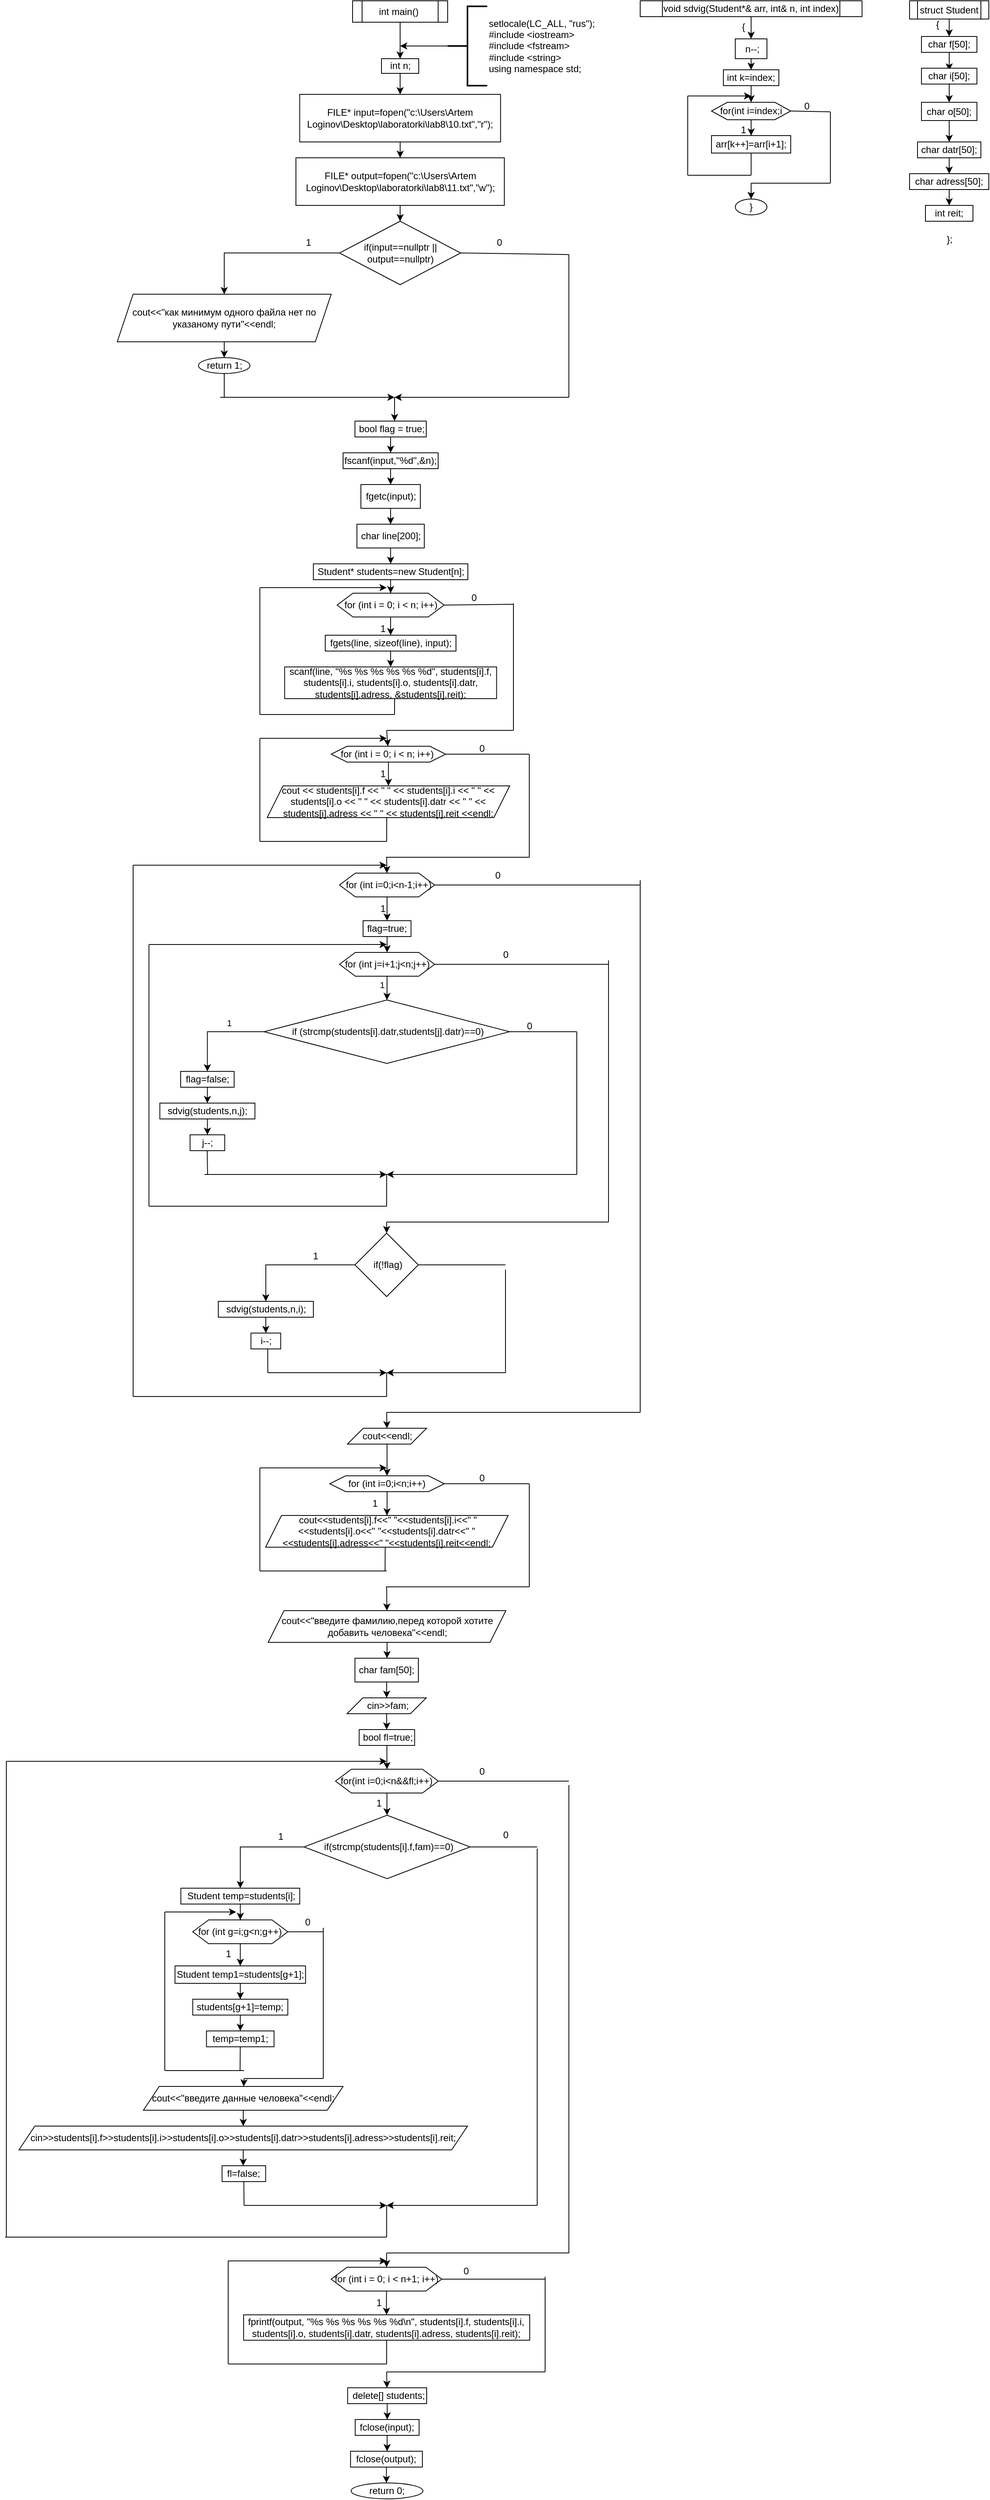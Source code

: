 <mxfile version="26.0.16" pages="2">
  <diagram name="Страница — 1" id="uistvVcH_dQa5oqNL7SK">
    <mxGraphModel dx="9291" dy="2293" grid="1" gridSize="10" guides="1" tooltips="1" connect="1" arrows="1" fold="1" page="1" pageScale="1" pageWidth="1169" pageHeight="827" math="0" shadow="0">
      <root>
        <mxCell id="0" />
        <mxCell id="1" parent="0" />
        <mxCell id="rcRo5qTG8ithLiaT2rJ5-24" style="edgeStyle=orthogonalEdgeStyle;rounded=0;orthogonalLoop=1;jettySize=auto;html=1;" parent="1" source="rcRo5qTG8ithLiaT2rJ5-20" target="lVaujkoVjfJ6nLP70ZjI-39" edge="1">
          <mxGeometry relative="1" as="geometry">
            <mxPoint x="-1903" y="131.5" as="targetPoint" />
          </mxGeometry>
        </mxCell>
        <mxCell id="rcRo5qTG8ithLiaT2rJ5-20" value="int main()&amp;nbsp;" style="shape=process;whiteSpace=wrap;html=1;backgroundOutline=1;" parent="1" vertex="1">
          <mxGeometry x="-1963" y="20" width="120" height="27" as="geometry" />
        </mxCell>
        <mxCell id="rcRo5qTG8ithLiaT2rJ5-26" style="edgeStyle=orthogonalEdgeStyle;rounded=0;orthogonalLoop=1;jettySize=auto;html=1;" parent="1" source="rcRo5qTG8ithLiaT2rJ5-25" edge="1">
          <mxGeometry relative="1" as="geometry">
            <mxPoint x="-1903" y="77" as="targetPoint" />
          </mxGeometry>
        </mxCell>
        <mxCell id="rcRo5qTG8ithLiaT2rJ5-25" value="setlocale(LC_ALL, &quot;rus&quot;);&lt;div&gt;&lt;div&gt;#include &amp;lt;iostream&amp;gt;&lt;/div&gt;&lt;div&gt;#include &amp;lt;fstream&amp;gt;&lt;/div&gt;&lt;div&gt;#include &amp;lt;string&amp;gt;&lt;/div&gt;&lt;div&gt;using namespace std;&lt;/div&gt;&lt;/div&gt;" style="strokeWidth=2;html=1;shape=mxgraph.flowchart.annotation_2;align=left;labelPosition=right;pointerEvents=1;" parent="1" vertex="1">
          <mxGeometry x="-1843" y="27" width="50" height="100" as="geometry" />
        </mxCell>
        <mxCell id="lVaujkoVjfJ6nLP70ZjI-2" style="edgeStyle=orthogonalEdgeStyle;rounded=0;orthogonalLoop=1;jettySize=auto;html=1;" parent="1" source="lVaujkoVjfJ6nLP70ZjI-1" target="lVaujkoVjfJ6nLP70ZjI-3" edge="1">
          <mxGeometry relative="1" as="geometry">
            <mxPoint x="-1210" y="88" as="targetPoint" />
          </mxGeometry>
        </mxCell>
        <mxCell id="lVaujkoVjfJ6nLP70ZjI-1" value="struct Student" style="shape=process;whiteSpace=wrap;html=1;backgroundOutline=1;" parent="1" vertex="1">
          <mxGeometry x="-1260" y="20" width="100" height="23" as="geometry" />
        </mxCell>
        <mxCell id="lVaujkoVjfJ6nLP70ZjI-4" style="edgeStyle=orthogonalEdgeStyle;rounded=0;orthogonalLoop=1;jettySize=auto;html=1;" parent="1" source="lVaujkoVjfJ6nLP70ZjI-3" edge="1">
          <mxGeometry relative="1" as="geometry">
            <mxPoint x="-1210" y="108" as="targetPoint" />
          </mxGeometry>
        </mxCell>
        <mxCell id="lVaujkoVjfJ6nLP70ZjI-3" value="char f[50];" style="rounded=0;whiteSpace=wrap;html=1;" parent="1" vertex="1">
          <mxGeometry x="-1245" y="65" width="70" height="20" as="geometry" />
        </mxCell>
        <mxCell id="lVaujkoVjfJ6nLP70ZjI-7" style="edgeStyle=orthogonalEdgeStyle;rounded=0;orthogonalLoop=1;jettySize=auto;html=1;" parent="1" source="lVaujkoVjfJ6nLP70ZjI-5" edge="1">
          <mxGeometry relative="1" as="geometry">
            <mxPoint x="-1210" y="148" as="targetPoint" />
          </mxGeometry>
        </mxCell>
        <mxCell id="lVaujkoVjfJ6nLP70ZjI-5" value="char i[50];" style="rounded=0;whiteSpace=wrap;html=1;" parent="1" vertex="1">
          <mxGeometry x="-1245" y="105" width="70" height="20" as="geometry" />
        </mxCell>
        <mxCell id="lVaujkoVjfJ6nLP70ZjI-8" style="edgeStyle=orthogonalEdgeStyle;rounded=0;orthogonalLoop=1;jettySize=auto;html=1;" parent="1" source="lVaujkoVjfJ6nLP70ZjI-6" target="lVaujkoVjfJ6nLP70ZjI-9" edge="1">
          <mxGeometry relative="1" as="geometry">
            <mxPoint x="-1210" y="198" as="targetPoint" />
          </mxGeometry>
        </mxCell>
        <mxCell id="lVaujkoVjfJ6nLP70ZjI-6" value="char o[50];" style="rounded=0;whiteSpace=wrap;html=1;" parent="1" vertex="1">
          <mxGeometry x="-1245" y="148" width="70" height="23" as="geometry" />
        </mxCell>
        <mxCell id="lVaujkoVjfJ6nLP70ZjI-10" style="edgeStyle=orthogonalEdgeStyle;rounded=0;orthogonalLoop=1;jettySize=auto;html=1;" parent="1" source="lVaujkoVjfJ6nLP70ZjI-9" target="lVaujkoVjfJ6nLP70ZjI-11" edge="1">
          <mxGeometry relative="1" as="geometry">
            <mxPoint x="-1210" y="248" as="targetPoint" />
          </mxGeometry>
        </mxCell>
        <mxCell id="lVaujkoVjfJ6nLP70ZjI-9" value="char datr[50];" style="rounded=0;whiteSpace=wrap;html=1;" parent="1" vertex="1">
          <mxGeometry x="-1250" y="198" width="80" height="20" as="geometry" />
        </mxCell>
        <mxCell id="lVaujkoVjfJ6nLP70ZjI-12" style="edgeStyle=orthogonalEdgeStyle;rounded=0;orthogonalLoop=1;jettySize=auto;html=1;" parent="1" source="lVaujkoVjfJ6nLP70ZjI-11" target="lVaujkoVjfJ6nLP70ZjI-13" edge="1">
          <mxGeometry relative="1" as="geometry">
            <mxPoint x="-1210" y="288.0" as="targetPoint" />
          </mxGeometry>
        </mxCell>
        <mxCell id="lVaujkoVjfJ6nLP70ZjI-11" value="char adress[50];" style="rounded=0;whiteSpace=wrap;html=1;" parent="1" vertex="1">
          <mxGeometry x="-1260" y="238" width="100" height="20" as="geometry" />
        </mxCell>
        <mxCell id="lVaujkoVjfJ6nLP70ZjI-13" value="int reit;" style="rounded=0;whiteSpace=wrap;html=1;" parent="1" vertex="1">
          <mxGeometry x="-1240" y="278" width="60" height="20" as="geometry" />
        </mxCell>
        <mxCell id="lVaujkoVjfJ6nLP70ZjI-15" value="{" style="text;html=1;align=center;verticalAlign=middle;resizable=0;points=[];autosize=1;strokeColor=none;fillColor=none;" parent="1" vertex="1">
          <mxGeometry x="-1240" y="35" width="30" height="30" as="geometry" />
        </mxCell>
        <mxCell id="lVaujkoVjfJ6nLP70ZjI-16" value="};" style="text;html=1;align=center;verticalAlign=middle;resizable=0;points=[];autosize=1;strokeColor=none;fillColor=none;" parent="1" vertex="1">
          <mxGeometry x="-1225" y="306" width="30" height="30" as="geometry" />
        </mxCell>
        <mxCell id="lVaujkoVjfJ6nLP70ZjI-18" style="edgeStyle=orthogonalEdgeStyle;rounded=0;orthogonalLoop=1;jettySize=auto;html=1;" parent="1" source="lVaujkoVjfJ6nLP70ZjI-17" target="lVaujkoVjfJ6nLP70ZjI-19" edge="1">
          <mxGeometry relative="1" as="geometry">
            <mxPoint x="-1460" y="80" as="targetPoint" />
          </mxGeometry>
        </mxCell>
        <mxCell id="lVaujkoVjfJ6nLP70ZjI-17" value="void sdvig(Student*&amp;amp; arr, int&amp;amp; n, int index)" style="shape=process;whiteSpace=wrap;html=1;backgroundOutline=1;" parent="1" vertex="1">
          <mxGeometry x="-1600" y="20" width="280" height="20" as="geometry" />
        </mxCell>
        <mxCell id="lVaujkoVjfJ6nLP70ZjI-21" style="edgeStyle=orthogonalEdgeStyle;rounded=0;orthogonalLoop=1;jettySize=auto;html=1;" parent="1" source="lVaujkoVjfJ6nLP70ZjI-19" target="lVaujkoVjfJ6nLP70ZjI-22" edge="1">
          <mxGeometry relative="1" as="geometry">
            <mxPoint x="-1460" y="130" as="targetPoint" />
          </mxGeometry>
        </mxCell>
        <mxCell id="lVaujkoVjfJ6nLP70ZjI-19" value="&amp;nbsp;n--;" style="rounded=0;whiteSpace=wrap;html=1;" parent="1" vertex="1">
          <mxGeometry x="-1480" y="68" width="40" height="25" as="geometry" />
        </mxCell>
        <mxCell id="lVaujkoVjfJ6nLP70ZjI-20" value="{" style="text;html=1;align=center;verticalAlign=middle;resizable=0;points=[];autosize=1;strokeColor=none;fillColor=none;" parent="1" vertex="1">
          <mxGeometry x="-1485" y="38" width="30" height="30" as="geometry" />
        </mxCell>
        <mxCell id="lVaujkoVjfJ6nLP70ZjI-23" style="edgeStyle=orthogonalEdgeStyle;rounded=0;orthogonalLoop=1;jettySize=auto;html=1;" parent="1" source="lVaujkoVjfJ6nLP70ZjI-22" target="lVaujkoVjfJ6nLP70ZjI-24" edge="1">
          <mxGeometry relative="1" as="geometry">
            <mxPoint x="-1460" y="170" as="targetPoint" />
          </mxGeometry>
        </mxCell>
        <mxCell id="lVaujkoVjfJ6nLP70ZjI-22" value="int k=index;" style="rounded=0;whiteSpace=wrap;html=1;" parent="1" vertex="1">
          <mxGeometry x="-1495" y="107" width="70" height="20" as="geometry" />
        </mxCell>
        <mxCell id="lVaujkoVjfJ6nLP70ZjI-25" style="edgeStyle=orthogonalEdgeStyle;rounded=0;orthogonalLoop=1;jettySize=auto;html=1;" parent="1" source="lVaujkoVjfJ6nLP70ZjI-24" target="lVaujkoVjfJ6nLP70ZjI-27" edge="1">
          <mxGeometry relative="1" as="geometry">
            <mxPoint x="-1460" y="210" as="targetPoint" />
          </mxGeometry>
        </mxCell>
        <mxCell id="lVaujkoVjfJ6nLP70ZjI-24" value="for(int i=index;i&lt;n;i++)" style="shape=hexagon;perimeter=hexagonPerimeter2;whiteSpace=wrap;html=1;fixedSize=1;" parent="1" vertex="1">
          <mxGeometry x="-1510" y="148" width="100" height="22" as="geometry" />
        </mxCell>
        <mxCell id="lVaujkoVjfJ6nLP70ZjI-26" value="1" style="text;html=1;align=center;verticalAlign=middle;resizable=0;points=[];autosize=1;strokeColor=none;fillColor=none;" parent="1" vertex="1">
          <mxGeometry x="-1485" y="168" width="30" height="30" as="geometry" />
        </mxCell>
        <mxCell id="lVaujkoVjfJ6nLP70ZjI-27" value="arr[k++]=arr[i+1];" style="rounded=0;whiteSpace=wrap;html=1;" parent="1" vertex="1">
          <mxGeometry x="-1510" y="190" width="100" height="22" as="geometry" />
        </mxCell>
        <mxCell id="lVaujkoVjfJ6nLP70ZjI-28" value="" style="endArrow=none;html=1;rounded=0;entryX=0.5;entryY=1;entryDx=0;entryDy=0;" parent="1" target="lVaujkoVjfJ6nLP70ZjI-27" edge="1">
          <mxGeometry width="50" height="50" relative="1" as="geometry">
            <mxPoint x="-1460" y="240" as="sourcePoint" />
            <mxPoint x="-1400" y="220" as="targetPoint" />
          </mxGeometry>
        </mxCell>
        <mxCell id="lVaujkoVjfJ6nLP70ZjI-29" value="" style="endArrow=none;html=1;rounded=0;" parent="1" edge="1">
          <mxGeometry width="50" height="50" relative="1" as="geometry">
            <mxPoint x="-1540" y="240" as="sourcePoint" />
            <mxPoint x="-1460" y="240" as="targetPoint" />
          </mxGeometry>
        </mxCell>
        <mxCell id="lVaujkoVjfJ6nLP70ZjI-30" value="" style="endArrow=none;html=1;rounded=0;" parent="1" edge="1">
          <mxGeometry width="50" height="50" relative="1" as="geometry">
            <mxPoint x="-1540" y="240" as="sourcePoint" />
            <mxPoint x="-1540" y="140" as="targetPoint" />
          </mxGeometry>
        </mxCell>
        <mxCell id="lVaujkoVjfJ6nLP70ZjI-31" value="" style="endArrow=classic;html=1;rounded=0;" parent="1" edge="1">
          <mxGeometry width="50" height="50" relative="1" as="geometry">
            <mxPoint x="-1540" y="140" as="sourcePoint" />
            <mxPoint x="-1460" y="140" as="targetPoint" />
          </mxGeometry>
        </mxCell>
        <mxCell id="lVaujkoVjfJ6nLP70ZjI-33" value="" style="endArrow=none;html=1;rounded=0;exitX=1;exitY=0.5;exitDx=0;exitDy=0;" parent="1" source="lVaujkoVjfJ6nLP70ZjI-24" edge="1">
          <mxGeometry width="50" height="50" relative="1" as="geometry">
            <mxPoint x="-1410" y="155" as="sourcePoint" />
            <mxPoint x="-1360" y="160" as="targetPoint" />
          </mxGeometry>
        </mxCell>
        <mxCell id="lVaujkoVjfJ6nLP70ZjI-34" value="" style="endArrow=none;html=1;rounded=0;" parent="1" edge="1">
          <mxGeometry width="50" height="50" relative="1" as="geometry">
            <mxPoint x="-1360" y="250" as="sourcePoint" />
            <mxPoint x="-1360" y="160" as="targetPoint" />
          </mxGeometry>
        </mxCell>
        <mxCell id="lVaujkoVjfJ6nLP70ZjI-35" value="" style="endArrow=none;html=1;rounded=0;" parent="1" edge="1">
          <mxGeometry width="50" height="50" relative="1" as="geometry">
            <mxPoint x="-1460" y="250" as="sourcePoint" />
            <mxPoint x="-1360" y="250" as="targetPoint" />
          </mxGeometry>
        </mxCell>
        <mxCell id="lVaujkoVjfJ6nLP70ZjI-36" value="" style="endArrow=classic;html=1;rounded=0;" parent="1" target="lVaujkoVjfJ6nLP70ZjI-37" edge="1">
          <mxGeometry width="50" height="50" relative="1" as="geometry">
            <mxPoint x="-1460" y="250" as="sourcePoint" />
            <mxPoint x="-1460" y="280" as="targetPoint" />
          </mxGeometry>
        </mxCell>
        <mxCell id="lVaujkoVjfJ6nLP70ZjI-37" value="}" style="ellipse;whiteSpace=wrap;html=1;" parent="1" vertex="1">
          <mxGeometry x="-1480" y="270" width="40" height="20" as="geometry" />
        </mxCell>
        <mxCell id="lVaujkoVjfJ6nLP70ZjI-40" style="edgeStyle=orthogonalEdgeStyle;rounded=0;orthogonalLoop=1;jettySize=auto;html=1;" parent="1" source="lVaujkoVjfJ6nLP70ZjI-39" target="lVaujkoVjfJ6nLP70ZjI-41" edge="1">
          <mxGeometry relative="1" as="geometry">
            <mxPoint x="-1903" y="140" as="targetPoint" />
          </mxGeometry>
        </mxCell>
        <mxCell id="lVaujkoVjfJ6nLP70ZjI-39" value="int n;" style="rounded=0;whiteSpace=wrap;html=1;" parent="1" vertex="1">
          <mxGeometry x="-1926.5" y="93" width="47" height="18.5" as="geometry" />
        </mxCell>
        <mxCell id="lVaujkoVjfJ6nLP70ZjI-42" style="edgeStyle=orthogonalEdgeStyle;rounded=0;orthogonalLoop=1;jettySize=auto;html=1;" parent="1" source="lVaujkoVjfJ6nLP70ZjI-41" target="lVaujkoVjfJ6nLP70ZjI-43" edge="1">
          <mxGeometry relative="1" as="geometry">
            <mxPoint x="-1903" y="220" as="targetPoint" />
          </mxGeometry>
        </mxCell>
        <mxCell id="lVaujkoVjfJ6nLP70ZjI-41" value="FILE* input=fopen(&quot;c:\\Users\\Artem Loginov\\Desktop\\laboratorki\\lab8\\10.txt&quot;,&quot;r&quot;);" style="rounded=0;whiteSpace=wrap;html=1;" parent="1" vertex="1">
          <mxGeometry x="-2029.75" y="138" width="253.5" height="60" as="geometry" />
        </mxCell>
        <mxCell id="lVaujkoVjfJ6nLP70ZjI-44" style="edgeStyle=orthogonalEdgeStyle;rounded=0;orthogonalLoop=1;jettySize=auto;html=1;" parent="1" source="lVaujkoVjfJ6nLP70ZjI-43" target="lVaujkoVjfJ6nLP70ZjI-45" edge="1">
          <mxGeometry relative="1" as="geometry">
            <mxPoint x="-1903" y="310" as="targetPoint" />
          </mxGeometry>
        </mxCell>
        <mxCell id="lVaujkoVjfJ6nLP70ZjI-43" value="FILE* output=fopen(&quot;c:\\Users\\Artem Loginov\\Desktop\\laboratorki\\lab8\\11.txt&quot;,&quot;w&quot;);" style="rounded=0;whiteSpace=wrap;html=1;" parent="1" vertex="1">
          <mxGeometry x="-2034.5" y="218" width="263" height="60" as="geometry" />
        </mxCell>
        <mxCell id="lVaujkoVjfJ6nLP70ZjI-46" style="edgeStyle=orthogonalEdgeStyle;rounded=0;orthogonalLoop=1;jettySize=auto;html=1;" parent="1" source="lVaujkoVjfJ6nLP70ZjI-45" target="lVaujkoVjfJ6nLP70ZjI-48" edge="1">
          <mxGeometry relative="1" as="geometry">
            <mxPoint x="-2090" y="390" as="targetPoint" />
          </mxGeometry>
        </mxCell>
        <mxCell id="lVaujkoVjfJ6nLP70ZjI-45" value="if(input==nullptr || output==nullptr)" style="rhombus;whiteSpace=wrap;html=1;" parent="1" vertex="1">
          <mxGeometry x="-1979.5" y="298" width="153" height="80" as="geometry" />
        </mxCell>
        <mxCell id="lVaujkoVjfJ6nLP70ZjI-47" value="1" style="text;html=1;align=center;verticalAlign=middle;resizable=0;points=[];autosize=1;strokeColor=none;fillColor=none;" parent="1" vertex="1">
          <mxGeometry x="-2034.5" y="310" width="30" height="30" as="geometry" />
        </mxCell>
        <mxCell id="lVaujkoVjfJ6nLP70ZjI-49" style="edgeStyle=orthogonalEdgeStyle;rounded=0;orthogonalLoop=1;jettySize=auto;html=1;" parent="1" source="lVaujkoVjfJ6nLP70ZjI-48" edge="1">
          <mxGeometry relative="1" as="geometry">
            <mxPoint x="-2125" y="470" as="targetPoint" />
          </mxGeometry>
        </mxCell>
        <mxCell id="lVaujkoVjfJ6nLP70ZjI-48" value="cout&amp;lt;&amp;lt;&quot;как минимум одного файла нет по указаному пути&quot;&amp;lt;&amp;lt;endl;" style="shape=parallelogram;perimeter=parallelogramPerimeter;whiteSpace=wrap;html=1;fixedSize=1;" parent="1" vertex="1">
          <mxGeometry x="-2260" y="390" width="270" height="60" as="geometry" />
        </mxCell>
        <mxCell id="lVaujkoVjfJ6nLP70ZjI-52" value="return 1;" style="ellipse;whiteSpace=wrap;html=1;" parent="1" vertex="1">
          <mxGeometry x="-2157.5" y="470" width="65" height="20" as="geometry" />
        </mxCell>
        <mxCell id="lVaujkoVjfJ6nLP70ZjI-53" value="" style="endArrow=none;html=1;rounded=0;exitX=1;exitY=0.5;exitDx=0;exitDy=0;" parent="1" source="lVaujkoVjfJ6nLP70ZjI-45" edge="1">
          <mxGeometry width="50" height="50" relative="1" as="geometry">
            <mxPoint x="-1740" y="370" as="sourcePoint" />
            <mxPoint x="-1690" y="340" as="targetPoint" />
          </mxGeometry>
        </mxCell>
        <mxCell id="lVaujkoVjfJ6nLP70ZjI-54" value="" style="endArrow=none;html=1;rounded=0;" parent="1" edge="1">
          <mxGeometry width="50" height="50" relative="1" as="geometry">
            <mxPoint x="-1690" y="340" as="sourcePoint" />
            <mxPoint x="-1690" y="520" as="targetPoint" />
          </mxGeometry>
        </mxCell>
        <mxCell id="lVaujkoVjfJ6nLP70ZjI-55" value="" style="endArrow=none;html=1;rounded=0;entryX=0.5;entryY=1;entryDx=0;entryDy=0;" parent="1" target="lVaujkoVjfJ6nLP70ZjI-52" edge="1">
          <mxGeometry width="50" height="50" relative="1" as="geometry">
            <mxPoint x="-2125" y="520" as="sourcePoint" />
            <mxPoint x="-2060" y="570" as="targetPoint" />
          </mxGeometry>
        </mxCell>
        <mxCell id="lVaujkoVjfJ6nLP70ZjI-60" value="" style="endArrow=classic;html=1;rounded=0;" parent="1" edge="1">
          <mxGeometry width="50" height="50" relative="1" as="geometry">
            <mxPoint x="-2130" y="520" as="sourcePoint" />
            <mxPoint x="-1910" y="520" as="targetPoint" />
          </mxGeometry>
        </mxCell>
        <mxCell id="lVaujkoVjfJ6nLP70ZjI-61" value="" style="endArrow=classic;html=1;rounded=0;" parent="1" edge="1">
          <mxGeometry width="50" height="50" relative="1" as="geometry">
            <mxPoint x="-1690" y="520" as="sourcePoint" />
            <mxPoint x="-1910" y="520" as="targetPoint" />
          </mxGeometry>
        </mxCell>
        <mxCell id="lVaujkoVjfJ6nLP70ZjI-65" style="edgeStyle=orthogonalEdgeStyle;rounded=0;orthogonalLoop=1;jettySize=auto;html=1;" parent="1" source="lVaujkoVjfJ6nLP70ZjI-63" target="lVaujkoVjfJ6nLP70ZjI-66" edge="1">
          <mxGeometry relative="1" as="geometry">
            <mxPoint x="-1915" y="600" as="targetPoint" />
          </mxGeometry>
        </mxCell>
        <mxCell id="lVaujkoVjfJ6nLP70ZjI-63" value="&amp;nbsp;bool flag = true;" style="rounded=0;whiteSpace=wrap;html=1;" parent="1" vertex="1">
          <mxGeometry x="-1960" y="550" width="90" height="20" as="geometry" />
        </mxCell>
        <mxCell id="lVaujkoVjfJ6nLP70ZjI-64" value="" style="endArrow=classic;html=1;rounded=0;" parent="1" edge="1">
          <mxGeometry width="50" height="50" relative="1" as="geometry">
            <mxPoint x="-1910" y="520" as="sourcePoint" />
            <mxPoint x="-1910" y="550" as="targetPoint" />
          </mxGeometry>
        </mxCell>
        <mxCell id="lVaujkoVjfJ6nLP70ZjI-67" style="edgeStyle=orthogonalEdgeStyle;rounded=0;orthogonalLoop=1;jettySize=auto;html=1;" parent="1" source="lVaujkoVjfJ6nLP70ZjI-66" target="lVaujkoVjfJ6nLP70ZjI-68" edge="1">
          <mxGeometry relative="1" as="geometry">
            <mxPoint x="-1915" y="650" as="targetPoint" />
          </mxGeometry>
        </mxCell>
        <mxCell id="lVaujkoVjfJ6nLP70ZjI-66" value="fscanf(input,&quot;%d&quot;,&amp;amp;n);" style="rounded=0;whiteSpace=wrap;html=1;" parent="1" vertex="1">
          <mxGeometry x="-1975" y="590" width="120" height="20" as="geometry" />
        </mxCell>
        <mxCell id="lVaujkoVjfJ6nLP70ZjI-69" style="edgeStyle=orthogonalEdgeStyle;rounded=0;orthogonalLoop=1;jettySize=auto;html=1;" parent="1" source="lVaujkoVjfJ6nLP70ZjI-68" target="lVaujkoVjfJ6nLP70ZjI-70" edge="1">
          <mxGeometry relative="1" as="geometry">
            <mxPoint x="-1915" y="700" as="targetPoint" />
          </mxGeometry>
        </mxCell>
        <mxCell id="lVaujkoVjfJ6nLP70ZjI-68" value="fgetc(input);" style="rounded=0;whiteSpace=wrap;html=1;" parent="1" vertex="1">
          <mxGeometry x="-1952.5" y="630" width="75" height="30" as="geometry" />
        </mxCell>
        <mxCell id="lVaujkoVjfJ6nLP70ZjI-71" style="edgeStyle=orthogonalEdgeStyle;rounded=0;orthogonalLoop=1;jettySize=auto;html=1;" parent="1" source="lVaujkoVjfJ6nLP70ZjI-70" target="lVaujkoVjfJ6nLP70ZjI-72" edge="1">
          <mxGeometry relative="1" as="geometry">
            <mxPoint x="-1915" y="750" as="targetPoint" />
          </mxGeometry>
        </mxCell>
        <mxCell id="lVaujkoVjfJ6nLP70ZjI-70" value="char line[200];" style="rounded=0;whiteSpace=wrap;html=1;" parent="1" vertex="1">
          <mxGeometry x="-1957.5" y="680" width="85" height="30" as="geometry" />
        </mxCell>
        <mxCell id="lVaujkoVjfJ6nLP70ZjI-73" style="edgeStyle=orthogonalEdgeStyle;rounded=0;orthogonalLoop=1;jettySize=auto;html=1;" parent="1" source="lVaujkoVjfJ6nLP70ZjI-72" target="lVaujkoVjfJ6nLP70ZjI-74" edge="1">
          <mxGeometry relative="1" as="geometry">
            <mxPoint x="-1915" y="790" as="targetPoint" />
          </mxGeometry>
        </mxCell>
        <mxCell id="lVaujkoVjfJ6nLP70ZjI-72" value="Student* students=new Student[n];" style="rounded=0;whiteSpace=wrap;html=1;" parent="1" vertex="1">
          <mxGeometry x="-2012.5" y="730" width="195" height="20" as="geometry" />
        </mxCell>
        <mxCell id="lVaujkoVjfJ6nLP70ZjI-77" style="edgeStyle=orthogonalEdgeStyle;rounded=0;orthogonalLoop=1;jettySize=auto;html=1;" parent="1" source="lVaujkoVjfJ6nLP70ZjI-74" target="lVaujkoVjfJ6nLP70ZjI-78" edge="1">
          <mxGeometry relative="1" as="geometry">
            <mxPoint x="-1915" y="840" as="targetPoint" />
          </mxGeometry>
        </mxCell>
        <mxCell id="lVaujkoVjfJ6nLP70ZjI-74" value="for (int i = 0; i &lt; n; i++)" style="shape=hexagon;perimeter=hexagonPerimeter2;whiteSpace=wrap;html=1;fixedSize=1;" parent="1" vertex="1">
          <mxGeometry x="-1982.5" y="767" width="135" height="30" as="geometry" />
        </mxCell>
        <mxCell id="lVaujkoVjfJ6nLP70ZjI-75" value="0" style="text;html=1;align=center;verticalAlign=middle;resizable=0;points=[];autosize=1;strokeColor=none;fillColor=none;" parent="1" vertex="1">
          <mxGeometry x="-1405" y="138" width="30" height="30" as="geometry" />
        </mxCell>
        <mxCell id="lVaujkoVjfJ6nLP70ZjI-76" value="0" style="text;html=1;align=center;verticalAlign=middle;resizable=0;points=[];autosize=1;strokeColor=none;fillColor=none;" parent="1" vertex="1">
          <mxGeometry x="-1793" y="310" width="30" height="30" as="geometry" />
        </mxCell>
        <mxCell id="lVaujkoVjfJ6nLP70ZjI-79" style="edgeStyle=orthogonalEdgeStyle;rounded=0;orthogonalLoop=1;jettySize=auto;html=1;" parent="1" source="lVaujkoVjfJ6nLP70ZjI-78" target="lVaujkoVjfJ6nLP70ZjI-80" edge="1">
          <mxGeometry relative="1" as="geometry">
            <mxPoint x="-1915" y="880" as="targetPoint" />
          </mxGeometry>
        </mxCell>
        <mxCell id="lVaujkoVjfJ6nLP70ZjI-78" value="fgets(line, sizeof(line), input);" style="rounded=0;whiteSpace=wrap;html=1;" parent="1" vertex="1">
          <mxGeometry x="-1997.5" y="820" width="165" height="20" as="geometry" />
        </mxCell>
        <mxCell id="lVaujkoVjfJ6nLP70ZjI-80" value="scanf(line, &quot;%s %s %s %s %s %d&quot;, students[i].f, students[i].i, students[i].o, students[i].datr, students[i].adress, &amp;amp;students[i].reit);" style="rounded=0;whiteSpace=wrap;html=1;" parent="1" vertex="1">
          <mxGeometry x="-2048.75" y="860" width="267.5" height="40" as="geometry" />
        </mxCell>
        <mxCell id="lVaujkoVjfJ6nLP70ZjI-81" value="" style="endArrow=none;html=1;rounded=0;entryX=0.5;entryY=1;entryDx=0;entryDy=0;" parent="1" edge="1">
          <mxGeometry width="50" height="50" relative="1" as="geometry">
            <mxPoint x="-1910" y="920" as="sourcePoint" />
            <mxPoint x="-1910" y="900" as="targetPoint" />
          </mxGeometry>
        </mxCell>
        <mxCell id="lVaujkoVjfJ6nLP70ZjI-82" value="" style="endArrow=none;html=1;rounded=0;" parent="1" edge="1">
          <mxGeometry width="50" height="50" relative="1" as="geometry">
            <mxPoint x="-2080" y="920" as="sourcePoint" />
            <mxPoint x="-1910" y="920" as="targetPoint" />
          </mxGeometry>
        </mxCell>
        <mxCell id="lVaujkoVjfJ6nLP70ZjI-83" value="" style="endArrow=none;html=1;rounded=0;" parent="1" edge="1">
          <mxGeometry width="50" height="50" relative="1" as="geometry">
            <mxPoint x="-2080" y="920" as="sourcePoint" />
            <mxPoint x="-2080" y="760" as="targetPoint" />
          </mxGeometry>
        </mxCell>
        <mxCell id="lVaujkoVjfJ6nLP70ZjI-84" value="" style="endArrow=classic;html=1;rounded=0;" parent="1" edge="1">
          <mxGeometry width="50" height="50" relative="1" as="geometry">
            <mxPoint x="-2080" y="760" as="sourcePoint" />
            <mxPoint x="-1920" y="760" as="targetPoint" />
          </mxGeometry>
        </mxCell>
        <mxCell id="lVaujkoVjfJ6nLP70ZjI-85" value="1" style="text;html=1;align=center;verticalAlign=middle;resizable=0;points=[];autosize=1;strokeColor=none;fillColor=none;" parent="1" vertex="1">
          <mxGeometry x="-1940" y="797" width="30" height="30" as="geometry" />
        </mxCell>
        <mxCell id="lVaujkoVjfJ6nLP70ZjI-86" value="" style="endArrow=none;html=1;rounded=0;exitX=1;exitY=0.5;exitDx=0;exitDy=0;" parent="1" source="lVaujkoVjfJ6nLP70ZjI-74" edge="1">
          <mxGeometry width="50" height="50" relative="1" as="geometry">
            <mxPoint x="-1847.5" y="783.0" as="sourcePoint" />
            <mxPoint x="-1760" y="781" as="targetPoint" />
          </mxGeometry>
        </mxCell>
        <mxCell id="lVaujkoVjfJ6nLP70ZjI-87" value="0" style="text;html=1;align=center;verticalAlign=middle;resizable=0;points=[];autosize=1;strokeColor=none;fillColor=none;" parent="1" vertex="1">
          <mxGeometry x="-1825" y="758" width="30" height="30" as="geometry" />
        </mxCell>
        <mxCell id="lVaujkoVjfJ6nLP70ZjI-88" value="" style="endArrow=none;html=1;rounded=0;" parent="1" edge="1">
          <mxGeometry width="50" height="50" relative="1" as="geometry">
            <mxPoint x="-1760" y="780" as="sourcePoint" />
            <mxPoint x="-1760" y="940" as="targetPoint" />
          </mxGeometry>
        </mxCell>
        <mxCell id="lVaujkoVjfJ6nLP70ZjI-89" value="" style="endArrow=none;html=1;rounded=0;" parent="1" edge="1">
          <mxGeometry width="50" height="50" relative="1" as="geometry">
            <mxPoint x="-1920" y="940" as="sourcePoint" />
            <mxPoint x="-1760" y="940" as="targetPoint" />
          </mxGeometry>
        </mxCell>
        <mxCell id="lVaujkoVjfJ6nLP70ZjI-90" value="" style="endArrow=classic;html=1;rounded=0;" parent="1" target="lVaujkoVjfJ6nLP70ZjI-91" edge="1">
          <mxGeometry width="50" height="50" relative="1" as="geometry">
            <mxPoint x="-1920" y="940" as="sourcePoint" />
            <mxPoint x="-1920" y="960" as="targetPoint" />
          </mxGeometry>
        </mxCell>
        <mxCell id="lVaujkoVjfJ6nLP70ZjI-95" style="edgeStyle=orthogonalEdgeStyle;rounded=0;orthogonalLoop=1;jettySize=auto;html=1;" parent="1" source="lVaujkoVjfJ6nLP70ZjI-91" target="lVaujkoVjfJ6nLP70ZjI-96" edge="1">
          <mxGeometry relative="1" as="geometry">
            <mxPoint x="-1917.75" y="1010" as="targetPoint" />
          </mxGeometry>
        </mxCell>
        <mxCell id="lVaujkoVjfJ6nLP70ZjI-91" value="for (int i = 0; i &amp;lt; n; i++)&amp;nbsp;" style="shape=hexagon;perimeter=hexagonPerimeter2;whiteSpace=wrap;html=1;fixedSize=1;" parent="1" vertex="1">
          <mxGeometry x="-1990" y="960" width="144.5" height="20" as="geometry" />
        </mxCell>
        <mxCell id="lVaujkoVjfJ6nLP70ZjI-96" value="cout &amp;lt;&amp;lt; students[i].f &amp;lt;&amp;lt; &quot; &quot; &amp;lt;&amp;lt; students[i].i &amp;lt;&amp;lt; &quot; &quot; &amp;lt;&amp;lt; students[i].o &amp;lt;&amp;lt; &quot; &quot; &amp;lt;&amp;lt; students[i].datr &amp;lt;&amp;lt; &quot; &quot; &amp;lt;&amp;lt; students[i].adress &amp;lt;&amp;lt; &quot; &quot; &amp;lt;&amp;lt; students[i].reit &amp;lt;&amp;lt;endl;" style="shape=parallelogram;perimeter=parallelogramPerimeter;whiteSpace=wrap;html=1;fixedSize=1;" parent="1" vertex="1">
          <mxGeometry x="-2070.81" y="1010" width="306.13" height="40" as="geometry" />
        </mxCell>
        <mxCell id="lVaujkoVjfJ6nLP70ZjI-97" value="" style="endArrow=none;html=1;rounded=0;entryX=0.493;entryY=1;entryDx=0;entryDy=0;entryPerimeter=0;" parent="1" target="lVaujkoVjfJ6nLP70ZjI-96" edge="1">
          <mxGeometry width="50" height="50" relative="1" as="geometry">
            <mxPoint x="-1920" y="1080" as="sourcePoint" />
            <mxPoint x="-1923.875" y="1050" as="targetPoint" />
          </mxGeometry>
        </mxCell>
        <mxCell id="lVaujkoVjfJ6nLP70ZjI-98" value="" style="endArrow=none;html=1;rounded=0;" parent="1" edge="1">
          <mxGeometry width="50" height="50" relative="1" as="geometry">
            <mxPoint x="-2080" y="1080" as="sourcePoint" />
            <mxPoint x="-1920" y="1080" as="targetPoint" />
          </mxGeometry>
        </mxCell>
        <mxCell id="lVaujkoVjfJ6nLP70ZjI-99" value="" style="endArrow=classic;html=1;rounded=0;" parent="1" edge="1">
          <mxGeometry width="50" height="50" relative="1" as="geometry">
            <mxPoint x="-2080" y="950" as="sourcePoint" />
            <mxPoint x="-1920" y="950" as="targetPoint" />
          </mxGeometry>
        </mxCell>
        <mxCell id="lVaujkoVjfJ6nLP70ZjI-100" value="" style="endArrow=none;html=1;rounded=0;" parent="1" edge="1">
          <mxGeometry width="50" height="50" relative="1" as="geometry">
            <mxPoint x="-2080" y="1080" as="sourcePoint" />
            <mxPoint x="-2080" y="950" as="targetPoint" />
          </mxGeometry>
        </mxCell>
        <mxCell id="lVaujkoVjfJ6nLP70ZjI-101" value="1" style="text;html=1;align=center;verticalAlign=middle;resizable=0;points=[];autosize=1;strokeColor=none;fillColor=none;" parent="1" vertex="1">
          <mxGeometry x="-1940" y="980" width="30" height="30" as="geometry" />
        </mxCell>
        <mxCell id="lVaujkoVjfJ6nLP70ZjI-102" value="" style="endArrow=none;html=1;rounded=0;exitX=1;exitY=0.5;exitDx=0;exitDy=0;" parent="1" source="lVaujkoVjfJ6nLP70ZjI-91" edge="1">
          <mxGeometry width="50" height="50" relative="1" as="geometry">
            <mxPoint x="-1771.5" y="980" as="sourcePoint" />
            <mxPoint x="-1740" y="970" as="targetPoint" />
          </mxGeometry>
        </mxCell>
        <mxCell id="lVaujkoVjfJ6nLP70ZjI-103" value="" style="endArrow=none;html=1;rounded=0;" parent="1" edge="1">
          <mxGeometry width="50" height="50" relative="1" as="geometry">
            <mxPoint x="-1740" y="1100" as="sourcePoint" />
            <mxPoint x="-1740" y="970" as="targetPoint" />
          </mxGeometry>
        </mxCell>
        <mxCell id="lVaujkoVjfJ6nLP70ZjI-104" value="" style="endArrow=none;html=1;rounded=0;" parent="1" edge="1">
          <mxGeometry width="50" height="50" relative="1" as="geometry">
            <mxPoint x="-1920.762" y="1100" as="sourcePoint" />
            <mxPoint x="-1740" y="1100" as="targetPoint" />
          </mxGeometry>
        </mxCell>
        <mxCell id="lVaujkoVjfJ6nLP70ZjI-105" value="0" style="text;html=1;align=center;verticalAlign=middle;resizable=0;points=[];autosize=1;strokeColor=none;fillColor=none;" parent="1" vertex="1">
          <mxGeometry x="-1815" y="948" width="30" height="30" as="geometry" />
        </mxCell>
        <mxCell id="lVaujkoVjfJ6nLP70ZjI-106" value="" style="endArrow=classic;html=1;rounded=0;" parent="1" target="lVaujkoVjfJ6nLP70ZjI-107" edge="1">
          <mxGeometry width="50" height="50" relative="1" as="geometry">
            <mxPoint x="-1920" y="1100" as="sourcePoint" />
            <mxPoint x="-1920" y="1140" as="targetPoint" />
          </mxGeometry>
        </mxCell>
        <mxCell id="lVaujkoVjfJ6nLP70ZjI-108" style="edgeStyle=orthogonalEdgeStyle;rounded=0;orthogonalLoop=1;jettySize=auto;html=1;" parent="1" source="lVaujkoVjfJ6nLP70ZjI-107" target="lVaujkoVjfJ6nLP70ZjI-110" edge="1">
          <mxGeometry relative="1" as="geometry">
            <mxPoint x="-1920" y="1200" as="targetPoint" />
          </mxGeometry>
        </mxCell>
        <mxCell id="lVaujkoVjfJ6nLP70ZjI-107" value="&amp;nbsp;for (int i=0;i&amp;lt;n-1;i++)" style="shape=hexagon;perimeter=hexagonPerimeter2;whiteSpace=wrap;html=1;fixedSize=1;" parent="1" vertex="1">
          <mxGeometry x="-1979.5" y="1120" width="120" height="30" as="geometry" />
        </mxCell>
        <mxCell id="lVaujkoVjfJ6nLP70ZjI-109" value="1" style="text;html=1;align=center;verticalAlign=middle;resizable=0;points=[];autosize=1;strokeColor=none;fillColor=none;" parent="1" vertex="1">
          <mxGeometry x="-1940" y="1150" width="30" height="30" as="geometry" />
        </mxCell>
        <mxCell id="lVaujkoVjfJ6nLP70ZjI-112" style="edgeStyle=orthogonalEdgeStyle;rounded=0;orthogonalLoop=1;jettySize=auto;html=1;" parent="1" source="lVaujkoVjfJ6nLP70ZjI-110" target="lVaujkoVjfJ6nLP70ZjI-113" edge="1">
          <mxGeometry relative="1" as="geometry">
            <mxPoint x="-1919.5" y="1230" as="targetPoint" />
          </mxGeometry>
        </mxCell>
        <mxCell id="lVaujkoVjfJ6nLP70ZjI-110" value="flag=true;" style="rounded=0;whiteSpace=wrap;html=1;" parent="1" vertex="1">
          <mxGeometry x="-1949.75" y="1180" width="60.5" height="20" as="geometry" />
        </mxCell>
        <mxCell id="lVaujkoVjfJ6nLP70ZjI-114" style="edgeStyle=orthogonalEdgeStyle;rounded=0;orthogonalLoop=1;jettySize=auto;html=1;" parent="1" source="lVaujkoVjfJ6nLP70ZjI-113" target="lVaujkoVjfJ6nLP70ZjI-116" edge="1">
          <mxGeometry relative="1" as="geometry">
            <mxPoint x="-1919.5" y="1280.0" as="targetPoint" />
          </mxGeometry>
        </mxCell>
        <mxCell id="lVaujkoVjfJ6nLP70ZjI-115" value="1" style="edgeLabel;html=1;align=center;verticalAlign=middle;resizable=0;points=[];" parent="lVaujkoVjfJ6nLP70ZjI-114" vertex="1" connectable="0">
          <mxGeometry x="-0.12" y="-7" relative="1" as="geometry">
            <mxPoint y="-3" as="offset" />
          </mxGeometry>
        </mxCell>
        <mxCell id="lVaujkoVjfJ6nLP70ZjI-113" value="for (int j=i+1;j&amp;lt;n;j++)" style="shape=hexagon;perimeter=hexagonPerimeter2;whiteSpace=wrap;html=1;fixedSize=1;" parent="1" vertex="1">
          <mxGeometry x="-1979.5" y="1220" width="120" height="30" as="geometry" />
        </mxCell>
        <mxCell id="lVaujkoVjfJ6nLP70ZjI-117" style="edgeStyle=orthogonalEdgeStyle;rounded=0;orthogonalLoop=1;jettySize=auto;html=1;" parent="1" source="lVaujkoVjfJ6nLP70ZjI-116" target="lVaujkoVjfJ6nLP70ZjI-119" edge="1">
          <mxGeometry relative="1" as="geometry">
            <mxPoint x="-2210" y="1370" as="targetPoint" />
          </mxGeometry>
        </mxCell>
        <mxCell id="lVaujkoVjfJ6nLP70ZjI-118" value="1" style="edgeLabel;html=1;align=center;verticalAlign=middle;resizable=0;points=[];" parent="lVaujkoVjfJ6nLP70ZjI-117" vertex="1" connectable="0">
          <mxGeometry x="-0.283" y="-11" relative="1" as="geometry">
            <mxPoint x="-1" as="offset" />
          </mxGeometry>
        </mxCell>
        <mxCell id="lVaujkoVjfJ6nLP70ZjI-116" value="&amp;nbsp;if (strcmp(students[i].datr,students[j].datr)==0)" style="rhombus;whiteSpace=wrap;html=1;" parent="1" vertex="1">
          <mxGeometry x="-2074.68" y="1280" width="310" height="80" as="geometry" />
        </mxCell>
        <mxCell id="lVaujkoVjfJ6nLP70ZjI-120" style="edgeStyle=orthogonalEdgeStyle;rounded=0;orthogonalLoop=1;jettySize=auto;html=1;" parent="1" source="lVaujkoVjfJ6nLP70ZjI-119" target="lVaujkoVjfJ6nLP70ZjI-121" edge="1">
          <mxGeometry relative="1" as="geometry">
            <mxPoint x="-2146.25" y="1430" as="targetPoint" />
          </mxGeometry>
        </mxCell>
        <mxCell id="lVaujkoVjfJ6nLP70ZjI-119" value="flag=false;" style="rounded=0;whiteSpace=wrap;html=1;" parent="1" vertex="1">
          <mxGeometry x="-2180" y="1370" width="67.5" height="20" as="geometry" />
        </mxCell>
        <mxCell id="lVaujkoVjfJ6nLP70ZjI-122" style="edgeStyle=orthogonalEdgeStyle;rounded=0;orthogonalLoop=1;jettySize=auto;html=1;" parent="1" source="lVaujkoVjfJ6nLP70ZjI-121" target="lVaujkoVjfJ6nLP70ZjI-123" edge="1">
          <mxGeometry relative="1" as="geometry">
            <mxPoint x="-2146.25" y="1470" as="targetPoint" />
          </mxGeometry>
        </mxCell>
        <mxCell id="lVaujkoVjfJ6nLP70ZjI-121" value="sdvig(students,n,j);" style="rounded=0;whiteSpace=wrap;html=1;" parent="1" vertex="1">
          <mxGeometry x="-2206.25" y="1410" width="120" height="20" as="geometry" />
        </mxCell>
        <mxCell id="lVaujkoVjfJ6nLP70ZjI-123" value="j--;" style="rounded=0;whiteSpace=wrap;html=1;" parent="1" vertex="1">
          <mxGeometry x="-2168.12" y="1450" width="43.75" height="20" as="geometry" />
        </mxCell>
        <mxCell id="lVaujkoVjfJ6nLP70ZjI-124" value="" style="endArrow=none;html=1;rounded=0;exitX=1;exitY=0.5;exitDx=0;exitDy=0;" parent="1" source="lVaujkoVjfJ6nLP70ZjI-116" edge="1">
          <mxGeometry width="50" height="50" relative="1" as="geometry">
            <mxPoint x="-1750" y="1340" as="sourcePoint" />
            <mxPoint x="-1680" y="1320" as="targetPoint" />
          </mxGeometry>
        </mxCell>
        <mxCell id="lVaujkoVjfJ6nLP70ZjI-125" value="" style="endArrow=none;html=1;rounded=0;" parent="1" edge="1">
          <mxGeometry width="50" height="50" relative="1" as="geometry">
            <mxPoint x="-1680" y="1320" as="sourcePoint" />
            <mxPoint x="-1680" y="1500" as="targetPoint" />
          </mxGeometry>
        </mxCell>
        <mxCell id="lVaujkoVjfJ6nLP70ZjI-126" value="" style="endArrow=none;html=1;rounded=0;exitX=0.402;exitY=0.99;exitDx=0;exitDy=0;exitPerimeter=0;" parent="1" edge="1">
          <mxGeometry width="50" height="50" relative="1" as="geometry">
            <mxPoint x="-2146.523" y="1470" as="sourcePoint" />
            <mxPoint x="-2145.98" y="1500.2" as="targetPoint" />
          </mxGeometry>
        </mxCell>
        <mxCell id="lVaujkoVjfJ6nLP70ZjI-127" value="0" style="text;html=1;align=center;verticalAlign=middle;resizable=0;points=[];autosize=1;strokeColor=none;fillColor=none;" parent="1" vertex="1">
          <mxGeometry x="-1755" y="1298" width="30" height="30" as="geometry" />
        </mxCell>
        <mxCell id="lVaujkoVjfJ6nLP70ZjI-128" value="" style="endArrow=classic;html=1;rounded=0;" parent="1" edge="1">
          <mxGeometry width="50" height="50" relative="1" as="geometry">
            <mxPoint x="-2150" y="1500" as="sourcePoint" />
            <mxPoint x="-1920" y="1500" as="targetPoint" />
          </mxGeometry>
        </mxCell>
        <mxCell id="lVaujkoVjfJ6nLP70ZjI-129" value="" style="endArrow=classic;html=1;rounded=0;" parent="1" edge="1">
          <mxGeometry width="50" height="50" relative="1" as="geometry">
            <mxPoint x="-1680" y="1500" as="sourcePoint" />
            <mxPoint x="-1920" y="1500" as="targetPoint" />
          </mxGeometry>
        </mxCell>
        <mxCell id="lVaujkoVjfJ6nLP70ZjI-130" value="" style="endArrow=none;html=1;rounded=0;" parent="1" edge="1">
          <mxGeometry width="50" height="50" relative="1" as="geometry">
            <mxPoint x="-1920" y="1540" as="sourcePoint" />
            <mxPoint x="-1920" y="1500" as="targetPoint" />
          </mxGeometry>
        </mxCell>
        <mxCell id="lVaujkoVjfJ6nLP70ZjI-131" value="" style="endArrow=none;html=1;rounded=0;" parent="1" edge="1">
          <mxGeometry width="50" height="50" relative="1" as="geometry">
            <mxPoint x="-2220" y="1540" as="sourcePoint" />
            <mxPoint x="-1920" y="1540" as="targetPoint" />
          </mxGeometry>
        </mxCell>
        <mxCell id="lVaujkoVjfJ6nLP70ZjI-132" value="" style="endArrow=none;html=1;rounded=0;" parent="1" edge="1">
          <mxGeometry width="50" height="50" relative="1" as="geometry">
            <mxPoint x="-2220" y="1540" as="sourcePoint" />
            <mxPoint x="-2220" y="1210" as="targetPoint" />
          </mxGeometry>
        </mxCell>
        <mxCell id="lVaujkoVjfJ6nLP70ZjI-133" value="" style="endArrow=classic;html=1;rounded=0;" parent="1" edge="1">
          <mxGeometry width="50" height="50" relative="1" as="geometry">
            <mxPoint x="-2220" y="1210" as="sourcePoint" />
            <mxPoint x="-1920" y="1210" as="targetPoint" />
          </mxGeometry>
        </mxCell>
        <mxCell id="lVaujkoVjfJ6nLP70ZjI-134" value="" style="endArrow=none;html=1;rounded=0;exitX=1;exitY=0.5;exitDx=0;exitDy=0;" parent="1" source="lVaujkoVjfJ6nLP70ZjI-113" edge="1">
          <mxGeometry width="50" height="50" relative="1" as="geometry">
            <mxPoint x="-1775" y="1230" as="sourcePoint" />
            <mxPoint x="-1640" y="1235" as="targetPoint" />
          </mxGeometry>
        </mxCell>
        <mxCell id="lVaujkoVjfJ6nLP70ZjI-135" value="" style="endArrow=none;html=1;rounded=0;" parent="1" edge="1">
          <mxGeometry width="50" height="50" relative="1" as="geometry">
            <mxPoint x="-1640" y="1560" as="sourcePoint" />
            <mxPoint x="-1640" y="1230" as="targetPoint" />
          </mxGeometry>
        </mxCell>
        <mxCell id="lVaujkoVjfJ6nLP70ZjI-136" value="" style="endArrow=none;html=1;rounded=0;" parent="1" edge="1">
          <mxGeometry width="50" height="50" relative="1" as="geometry">
            <mxPoint x="-1920" y="1560" as="sourcePoint" />
            <mxPoint x="-1640" y="1560" as="targetPoint" />
          </mxGeometry>
        </mxCell>
        <mxCell id="lVaujkoVjfJ6nLP70ZjI-137" value="" style="endArrow=classic;html=1;rounded=0;" parent="1" target="lVaujkoVjfJ6nLP70ZjI-138" edge="1">
          <mxGeometry width="50" height="50" relative="1" as="geometry">
            <mxPoint x="-1920" y="1560" as="sourcePoint" />
            <mxPoint x="-1920" y="1580" as="targetPoint" />
          </mxGeometry>
        </mxCell>
        <mxCell id="lVaujkoVjfJ6nLP70ZjI-139" style="edgeStyle=orthogonalEdgeStyle;rounded=0;orthogonalLoop=1;jettySize=auto;html=1;" parent="1" source="lVaujkoVjfJ6nLP70ZjI-138" target="lVaujkoVjfJ6nLP70ZjI-143" edge="1">
          <mxGeometry relative="1" as="geometry">
            <mxPoint x="-2070" y="1660" as="targetPoint" />
          </mxGeometry>
        </mxCell>
        <mxCell id="lVaujkoVjfJ6nLP70ZjI-138" value="&amp;nbsp;if(!flag)" style="rhombus;whiteSpace=wrap;html=1;" parent="1" vertex="1">
          <mxGeometry x="-1960" y="1574" width="80" height="80" as="geometry" />
        </mxCell>
        <mxCell id="lVaujkoVjfJ6nLP70ZjI-142" value="1" style="text;html=1;align=center;verticalAlign=middle;resizable=0;points=[];autosize=1;strokeColor=none;fillColor=none;" parent="1" vertex="1">
          <mxGeometry x="-2025" y="1588" width="30" height="30" as="geometry" />
        </mxCell>
        <mxCell id="lVaujkoVjfJ6nLP70ZjI-144" style="edgeStyle=orthogonalEdgeStyle;rounded=0;orthogonalLoop=1;jettySize=auto;html=1;" parent="1" source="lVaujkoVjfJ6nLP70ZjI-143" target="lVaujkoVjfJ6nLP70ZjI-145" edge="1">
          <mxGeometry relative="1" as="geometry">
            <mxPoint x="-2072.5" y="1720" as="targetPoint" />
          </mxGeometry>
        </mxCell>
        <mxCell id="lVaujkoVjfJ6nLP70ZjI-143" value="sdvig(students,n,i);" style="rounded=0;whiteSpace=wrap;html=1;" parent="1" vertex="1">
          <mxGeometry x="-2132.5" y="1660" width="120" height="20" as="geometry" />
        </mxCell>
        <mxCell id="lVaujkoVjfJ6nLP70ZjI-145" value="i--;" style="rounded=0;whiteSpace=wrap;html=1;" parent="1" vertex="1">
          <mxGeometry x="-2091.25" y="1700" width="37.5" height="20" as="geometry" />
        </mxCell>
        <mxCell id="lVaujkoVjfJ6nLP70ZjI-146" value="" style="endArrow=none;html=1;rounded=0;exitX=1;exitY=0.5;exitDx=0;exitDy=0;" parent="1" source="lVaujkoVjfJ6nLP70ZjI-138" edge="1">
          <mxGeometry width="50" height="50" relative="1" as="geometry">
            <mxPoint x="-1855" y="1618" as="sourcePoint" />
            <mxPoint x="-1770" y="1614" as="targetPoint" />
          </mxGeometry>
        </mxCell>
        <mxCell id="lVaujkoVjfJ6nLP70ZjI-147" value="" style="endArrow=none;html=1;rounded=0;" parent="1" edge="1">
          <mxGeometry width="50" height="50" relative="1" as="geometry">
            <mxPoint x="-1770" y="1750" as="sourcePoint" />
            <mxPoint x="-1770" y="1620" as="targetPoint" />
          </mxGeometry>
        </mxCell>
        <mxCell id="lVaujkoVjfJ6nLP70ZjI-148" value="" style="endArrow=none;html=1;rounded=0;entryX=0.564;entryY=1.02;entryDx=0;entryDy=0;entryPerimeter=0;" parent="1" target="lVaujkoVjfJ6nLP70ZjI-145" edge="1">
          <mxGeometry width="50" height="50" relative="1" as="geometry">
            <mxPoint x="-2070" y="1750" as="sourcePoint" />
            <mxPoint x="-2100" y="1810" as="targetPoint" />
          </mxGeometry>
        </mxCell>
        <mxCell id="lVaujkoVjfJ6nLP70ZjI-149" value="" style="endArrow=classic;html=1;rounded=0;" parent="1" edge="1">
          <mxGeometry width="50" height="50" relative="1" as="geometry">
            <mxPoint x="-2070" y="1750" as="sourcePoint" />
            <mxPoint x="-1920" y="1750" as="targetPoint" />
          </mxGeometry>
        </mxCell>
        <mxCell id="lVaujkoVjfJ6nLP70ZjI-150" value="" style="endArrow=classic;html=1;rounded=0;" parent="1" edge="1">
          <mxGeometry width="50" height="50" relative="1" as="geometry">
            <mxPoint x="-1770" y="1750" as="sourcePoint" />
            <mxPoint x="-1920" y="1750" as="targetPoint" />
          </mxGeometry>
        </mxCell>
        <mxCell id="lVaujkoVjfJ6nLP70ZjI-151" value="" style="endArrow=none;html=1;rounded=0;" parent="1" edge="1">
          <mxGeometry width="50" height="50" relative="1" as="geometry">
            <mxPoint x="-1920" y="1780" as="sourcePoint" />
            <mxPoint x="-1920" y="1750" as="targetPoint" />
          </mxGeometry>
        </mxCell>
        <mxCell id="lVaujkoVjfJ6nLP70ZjI-152" value="" style="endArrow=none;html=1;rounded=0;" parent="1" edge="1">
          <mxGeometry width="50" height="50" relative="1" as="geometry">
            <mxPoint x="-2240" y="1780" as="sourcePoint" />
            <mxPoint x="-1920" y="1780" as="targetPoint" />
          </mxGeometry>
        </mxCell>
        <mxCell id="lVaujkoVjfJ6nLP70ZjI-153" value="" style="endArrow=none;html=1;rounded=0;" parent="1" edge="1">
          <mxGeometry width="50" height="50" relative="1" as="geometry">
            <mxPoint x="-2240" y="1780" as="sourcePoint" />
            <mxPoint x="-2240" y="1110" as="targetPoint" />
          </mxGeometry>
        </mxCell>
        <mxCell id="lVaujkoVjfJ6nLP70ZjI-154" value="" style="endArrow=classic;html=1;rounded=0;" parent="1" edge="1">
          <mxGeometry width="50" height="50" relative="1" as="geometry">
            <mxPoint x="-2240" y="1110" as="sourcePoint" />
            <mxPoint x="-1920" y="1110" as="targetPoint" />
          </mxGeometry>
        </mxCell>
        <mxCell id="lVaujkoVjfJ6nLP70ZjI-155" value="" style="endArrow=none;html=1;rounded=0;exitX=1;exitY=0.5;exitDx=0;exitDy=0;" parent="1" source="lVaujkoVjfJ6nLP70ZjI-107" edge="1">
          <mxGeometry width="50" height="50" relative="1" as="geometry">
            <mxPoint x="-1785" y="1160" as="sourcePoint" />
            <mxPoint x="-1600" y="1135" as="targetPoint" />
          </mxGeometry>
        </mxCell>
        <mxCell id="lVaujkoVjfJ6nLP70ZjI-156" value="" style="endArrow=none;html=1;rounded=0;" parent="1" edge="1">
          <mxGeometry width="50" height="50" relative="1" as="geometry">
            <mxPoint x="-1600" y="1800" as="sourcePoint" />
            <mxPoint x="-1600" y="1128.95" as="targetPoint" />
          </mxGeometry>
        </mxCell>
        <mxCell id="lVaujkoVjfJ6nLP70ZjI-157" value="" style="endArrow=none;html=1;rounded=0;" parent="1" edge="1">
          <mxGeometry width="50" height="50" relative="1" as="geometry">
            <mxPoint x="-1920" y="1800" as="sourcePoint" />
            <mxPoint x="-1600" y="1800" as="targetPoint" />
          </mxGeometry>
        </mxCell>
        <mxCell id="lVaujkoVjfJ6nLP70ZjI-158" value="0" style="text;html=1;align=center;verticalAlign=middle;resizable=0;points=[];autosize=1;strokeColor=none;fillColor=none;" parent="1" vertex="1">
          <mxGeometry x="-1785" y="1208" width="30" height="30" as="geometry" />
        </mxCell>
        <mxCell id="lVaujkoVjfJ6nLP70ZjI-159" value="0" style="text;html=1;align=center;verticalAlign=middle;resizable=0;points=[];autosize=1;strokeColor=none;fillColor=none;" parent="1" vertex="1">
          <mxGeometry x="-1795" y="1108" width="30" height="30" as="geometry" />
        </mxCell>
        <mxCell id="lVaujkoVjfJ6nLP70ZjI-160" value="" style="endArrow=classic;html=1;rounded=0;" parent="1" target="lVaujkoVjfJ6nLP70ZjI-161" edge="1">
          <mxGeometry width="50" height="50" relative="1" as="geometry">
            <mxPoint x="-1920" y="1800" as="sourcePoint" />
            <mxPoint x="-1920" y="1840" as="targetPoint" />
          </mxGeometry>
        </mxCell>
        <mxCell id="lVaujkoVjfJ6nLP70ZjI-177" style="edgeStyle=orthogonalEdgeStyle;rounded=0;orthogonalLoop=1;jettySize=auto;html=1;entryX=0.5;entryY=0;entryDx=0;entryDy=0;" parent="1" source="lVaujkoVjfJ6nLP70ZjI-161" target="lVaujkoVjfJ6nLP70ZjI-165" edge="1">
          <mxGeometry relative="1" as="geometry">
            <mxPoint x="-1910" y="1860" as="targetPoint" />
          </mxGeometry>
        </mxCell>
        <mxCell id="lVaujkoVjfJ6nLP70ZjI-161" value="cout&amp;lt;&amp;lt;endl;" style="shape=parallelogram;perimeter=parallelogramPerimeter;whiteSpace=wrap;html=1;fixedSize=1;" parent="1" vertex="1">
          <mxGeometry x="-1969.5" y="1820" width="100" height="20" as="geometry" />
        </mxCell>
        <mxCell id="lVaujkoVjfJ6nLP70ZjI-164" style="edgeStyle=orthogonalEdgeStyle;rounded=0;orthogonalLoop=1;jettySize=auto;html=1;" parent="1" source="lVaujkoVjfJ6nLP70ZjI-165" target="lVaujkoVjfJ6nLP70ZjI-166" edge="1">
          <mxGeometry relative="1" as="geometry">
            <mxPoint x="-1917.75" y="1930" as="targetPoint" />
          </mxGeometry>
        </mxCell>
        <mxCell id="lVaujkoVjfJ6nLP70ZjI-165" value="for (int i=0;i&amp;lt;n;i++)" style="shape=hexagon;perimeter=hexagonPerimeter2;whiteSpace=wrap;html=1;fixedSize=1;" parent="1" vertex="1">
          <mxGeometry x="-1991.75" y="1880" width="144.5" height="20" as="geometry" />
        </mxCell>
        <mxCell id="lVaujkoVjfJ6nLP70ZjI-166" value="&amp;nbsp;cout&amp;lt;&amp;lt;students[i].f&amp;lt;&amp;lt;&quot; &quot;&amp;lt;&amp;lt;students[i].i&amp;lt;&amp;lt;&quot; &quot;&amp;lt;&amp;lt;students[i].o&amp;lt;&amp;lt;&quot; &quot;&amp;lt;&amp;lt;students[i].datr&amp;lt;&amp;lt;&quot; &quot;&amp;lt;&amp;lt;students[i].adress&amp;lt;&amp;lt;&quot; &quot;&amp;lt;&amp;lt;students[i].reit&amp;lt;&amp;lt;endl;" style="shape=parallelogram;perimeter=parallelogramPerimeter;whiteSpace=wrap;html=1;fixedSize=1;" parent="1" vertex="1">
          <mxGeometry x="-2072.74" y="1930" width="306.13" height="40" as="geometry" />
        </mxCell>
        <mxCell id="lVaujkoVjfJ6nLP70ZjI-167" value="" style="endArrow=none;html=1;rounded=0;entryX=0.493;entryY=1;entryDx=0;entryDy=0;entryPerimeter=0;" parent="1" target="lVaujkoVjfJ6nLP70ZjI-166" edge="1">
          <mxGeometry width="50" height="50" relative="1" as="geometry">
            <mxPoint x="-1922" y="2000" as="sourcePoint" />
            <mxPoint x="-1923.875" y="1970" as="targetPoint" />
          </mxGeometry>
        </mxCell>
        <mxCell id="lVaujkoVjfJ6nLP70ZjI-168" value="" style="endArrow=none;html=1;rounded=0;" parent="1" edge="1">
          <mxGeometry width="50" height="50" relative="1" as="geometry">
            <mxPoint x="-2080" y="2000" as="sourcePoint" />
            <mxPoint x="-1920" y="2000" as="targetPoint" />
          </mxGeometry>
        </mxCell>
        <mxCell id="lVaujkoVjfJ6nLP70ZjI-169" value="" style="endArrow=classic;html=1;rounded=0;" parent="1" edge="1">
          <mxGeometry width="50" height="50" relative="1" as="geometry">
            <mxPoint x="-2080" y="1870" as="sourcePoint" />
            <mxPoint x="-1920" y="1870" as="targetPoint" />
          </mxGeometry>
        </mxCell>
        <mxCell id="lVaujkoVjfJ6nLP70ZjI-170" value="" style="endArrow=none;html=1;rounded=0;" parent="1" edge="1">
          <mxGeometry width="50" height="50" relative="1" as="geometry">
            <mxPoint x="-2080" y="2000" as="sourcePoint" />
            <mxPoint x="-2080" y="1870" as="targetPoint" />
          </mxGeometry>
        </mxCell>
        <mxCell id="lVaujkoVjfJ6nLP70ZjI-171" value="1" style="text;html=1;align=center;verticalAlign=middle;resizable=0;points=[];autosize=1;strokeColor=none;fillColor=none;" parent="1" vertex="1">
          <mxGeometry x="-1949.75" y="1900" width="30" height="30" as="geometry" />
        </mxCell>
        <mxCell id="lVaujkoVjfJ6nLP70ZjI-172" value="" style="endArrow=none;html=1;rounded=0;exitX=1;exitY=0.5;exitDx=0;exitDy=0;" parent="1" source="lVaujkoVjfJ6nLP70ZjI-165" edge="1">
          <mxGeometry width="50" height="50" relative="1" as="geometry">
            <mxPoint x="-1771.5" y="1900" as="sourcePoint" />
            <mxPoint x="-1740" y="1890" as="targetPoint" />
          </mxGeometry>
        </mxCell>
        <mxCell id="lVaujkoVjfJ6nLP70ZjI-173" value="" style="endArrow=none;html=1;rounded=0;" parent="1" edge="1">
          <mxGeometry width="50" height="50" relative="1" as="geometry">
            <mxPoint x="-1740" y="2020" as="sourcePoint" />
            <mxPoint x="-1740" y="1890" as="targetPoint" />
          </mxGeometry>
        </mxCell>
        <mxCell id="lVaujkoVjfJ6nLP70ZjI-174" value="" style="endArrow=none;html=1;rounded=0;" parent="1" edge="1">
          <mxGeometry width="50" height="50" relative="1" as="geometry">
            <mxPoint x="-1920.762" y="2020" as="sourcePoint" />
            <mxPoint x="-1740" y="2020" as="targetPoint" />
          </mxGeometry>
        </mxCell>
        <mxCell id="lVaujkoVjfJ6nLP70ZjI-175" value="0" style="text;html=1;align=center;verticalAlign=middle;resizable=0;points=[];autosize=1;strokeColor=none;fillColor=none;" parent="1" vertex="1">
          <mxGeometry x="-1815" y="1868" width="30" height="30" as="geometry" />
        </mxCell>
        <mxCell id="lVaujkoVjfJ6nLP70ZjI-179" value="" style="endArrow=classic;html=1;rounded=0;" parent="1" target="lVaujkoVjfJ6nLP70ZjI-180" edge="1">
          <mxGeometry width="50" height="50" relative="1" as="geometry">
            <mxPoint x="-1920" y="2020" as="sourcePoint" />
            <mxPoint x="-1920" y="2060" as="targetPoint" />
          </mxGeometry>
        </mxCell>
        <mxCell id="lVaujkoVjfJ6nLP70ZjI-181" style="edgeStyle=orthogonalEdgeStyle;rounded=0;orthogonalLoop=1;jettySize=auto;html=1;" parent="1" source="lVaujkoVjfJ6nLP70ZjI-180" target="lVaujkoVjfJ6nLP70ZjI-182" edge="1">
          <mxGeometry relative="1" as="geometry">
            <mxPoint x="-1919.5" y="2120" as="targetPoint" />
          </mxGeometry>
        </mxCell>
        <mxCell id="lVaujkoVjfJ6nLP70ZjI-180" value="cout&amp;lt;&amp;lt;&quot;введите фамилию,перед которой хотите добавить человека&quot;&amp;lt;&amp;lt;endl;" style="shape=parallelogram;perimeter=parallelogramPerimeter;whiteSpace=wrap;html=1;fixedSize=1;" parent="1" vertex="1">
          <mxGeometry x="-2069.5" y="2050" width="300" height="40" as="geometry" />
        </mxCell>
        <mxCell id="lVaujkoVjfJ6nLP70ZjI-183" style="edgeStyle=orthogonalEdgeStyle;rounded=0;orthogonalLoop=1;jettySize=auto;html=1;" parent="1" source="lVaujkoVjfJ6nLP70ZjI-182" target="lVaujkoVjfJ6nLP70ZjI-184" edge="1">
          <mxGeometry relative="1" as="geometry">
            <mxPoint x="-1920" y="2170" as="targetPoint" />
          </mxGeometry>
        </mxCell>
        <mxCell id="lVaujkoVjfJ6nLP70ZjI-182" value="char fam[50];" style="rounded=0;whiteSpace=wrap;html=1;" parent="1" vertex="1">
          <mxGeometry x="-1960" y="2110" width="80" height="30" as="geometry" />
        </mxCell>
        <mxCell id="lVaujkoVjfJ6nLP70ZjI-185" style="edgeStyle=orthogonalEdgeStyle;rounded=0;orthogonalLoop=1;jettySize=auto;html=1;" parent="1" source="lVaujkoVjfJ6nLP70ZjI-184" target="lVaujkoVjfJ6nLP70ZjI-186" edge="1">
          <mxGeometry relative="1" as="geometry">
            <mxPoint x="-1920" y="2210" as="targetPoint" />
          </mxGeometry>
        </mxCell>
        <mxCell id="lVaujkoVjfJ6nLP70ZjI-184" value="&amp;nbsp;cin&amp;gt;&amp;gt;fam;" style="shape=parallelogram;perimeter=parallelogramPerimeter;whiteSpace=wrap;html=1;fixedSize=1;" parent="1" vertex="1">
          <mxGeometry x="-1970" y="2160" width="100" height="20" as="geometry" />
        </mxCell>
        <mxCell id="lVaujkoVjfJ6nLP70ZjI-187" style="edgeStyle=orthogonalEdgeStyle;rounded=0;orthogonalLoop=1;jettySize=auto;html=1;" parent="1" source="lVaujkoVjfJ6nLP70ZjI-186" target="lVaujkoVjfJ6nLP70ZjI-188" edge="1">
          <mxGeometry relative="1" as="geometry">
            <mxPoint x="-1919.68" y="2250" as="targetPoint" />
          </mxGeometry>
        </mxCell>
        <mxCell id="lVaujkoVjfJ6nLP70ZjI-186" value="&amp;nbsp;bool fl=true;" style="rounded=0;whiteSpace=wrap;html=1;" parent="1" vertex="1">
          <mxGeometry x="-1954.68" y="2200" width="70" height="20" as="geometry" />
        </mxCell>
        <mxCell id="lVaujkoVjfJ6nLP70ZjI-189" style="edgeStyle=orthogonalEdgeStyle;rounded=0;orthogonalLoop=1;jettySize=auto;html=1;" parent="1" source="lVaujkoVjfJ6nLP70ZjI-188" target="lVaujkoVjfJ6nLP70ZjI-191" edge="1">
          <mxGeometry relative="1" as="geometry">
            <mxPoint x="-1919.67" y="2310" as="targetPoint" />
          </mxGeometry>
        </mxCell>
        <mxCell id="lVaujkoVjfJ6nLP70ZjI-188" value="for(int i=0;i&amp;lt;n&amp;amp;&amp;amp;fl;i++)" style="shape=hexagon;perimeter=hexagonPerimeter2;whiteSpace=wrap;html=1;fixedSize=1;" parent="1" vertex="1">
          <mxGeometry x="-1984.51" y="2250" width="129.68" height="30" as="geometry" />
        </mxCell>
        <mxCell id="lVaujkoVjfJ6nLP70ZjI-190" value="1" style="text;html=1;align=center;verticalAlign=middle;resizable=0;points=[];autosize=1;strokeColor=none;fillColor=none;" parent="1" vertex="1">
          <mxGeometry x="-1945" y="2278" width="30" height="30" as="geometry" />
        </mxCell>
        <mxCell id="lVaujkoVjfJ6nLP70ZjI-192" style="edgeStyle=orthogonalEdgeStyle;rounded=0;orthogonalLoop=1;jettySize=auto;html=1;" parent="1" source="lVaujkoVjfJ6nLP70ZjI-191" target="lVaujkoVjfJ6nLP70ZjI-194" edge="1">
          <mxGeometry relative="1" as="geometry">
            <mxPoint x="-2140" y="2390" as="targetPoint" />
          </mxGeometry>
        </mxCell>
        <mxCell id="lVaujkoVjfJ6nLP70ZjI-191" value="&amp;nbsp;if(strcmp(students[i].f,fam)==0)" style="rhombus;whiteSpace=wrap;html=1;" parent="1" vertex="1">
          <mxGeometry x="-2024.25" y="2308" width="209.5" height="80" as="geometry" />
        </mxCell>
        <mxCell id="lVaujkoVjfJ6nLP70ZjI-193" value="1" style="text;html=1;align=center;verticalAlign=middle;resizable=0;points=[];autosize=1;strokeColor=none;fillColor=none;" parent="1" vertex="1">
          <mxGeometry x="-2069.5" y="2320" width="30" height="30" as="geometry" />
        </mxCell>
        <mxCell id="lVaujkoVjfJ6nLP70ZjI-195" style="edgeStyle=orthogonalEdgeStyle;rounded=0;orthogonalLoop=1;jettySize=auto;html=1;" parent="1" source="lVaujkoVjfJ6nLP70ZjI-194" target="lVaujkoVjfJ6nLP70ZjI-196" edge="1">
          <mxGeometry relative="1" as="geometry">
            <mxPoint x="-2104.75" y="2460" as="targetPoint" />
          </mxGeometry>
        </mxCell>
        <mxCell id="lVaujkoVjfJ6nLP70ZjI-194" value="&amp;nbsp;Student temp=students[i];" style="rounded=0;whiteSpace=wrap;html=1;" parent="1" vertex="1">
          <mxGeometry x="-2179.75" y="2400" width="150" height="20" as="geometry" />
        </mxCell>
        <mxCell id="lVaujkoVjfJ6nLP70ZjI-197" style="edgeStyle=orthogonalEdgeStyle;rounded=0;orthogonalLoop=1;jettySize=auto;html=1;" parent="1" source="lVaujkoVjfJ6nLP70ZjI-196" target="lVaujkoVjfJ6nLP70ZjI-199" edge="1">
          <mxGeometry relative="1" as="geometry">
            <mxPoint x="-2104.75" y="2500" as="targetPoint" />
          </mxGeometry>
        </mxCell>
        <mxCell id="lVaujkoVjfJ6nLP70ZjI-196" value="for (int g=i;g&amp;lt;n;g++)" style="shape=hexagon;perimeter=hexagonPerimeter2;whiteSpace=wrap;html=1;fixedSize=1;" parent="1" vertex="1">
          <mxGeometry x="-2164.75" y="2440" width="120" height="30" as="geometry" />
        </mxCell>
        <mxCell id="lVaujkoVjfJ6nLP70ZjI-198" value="1" style="text;html=1;align=center;verticalAlign=middle;resizable=0;points=[];autosize=1;strokeColor=none;fillColor=none;" parent="1" vertex="1">
          <mxGeometry x="-2135" y="2468" width="30" height="30" as="geometry" />
        </mxCell>
        <mxCell id="lVaujkoVjfJ6nLP70ZjI-200" style="edgeStyle=orthogonalEdgeStyle;rounded=0;orthogonalLoop=1;jettySize=auto;html=1;" parent="1" source="lVaujkoVjfJ6nLP70ZjI-199" target="lVaujkoVjfJ6nLP70ZjI-201" edge="1">
          <mxGeometry relative="1" as="geometry">
            <mxPoint x="-2104.755" y="2550" as="targetPoint" />
          </mxGeometry>
        </mxCell>
        <mxCell id="lVaujkoVjfJ6nLP70ZjI-199" value="Student temp1=students[g+1];" style="rounded=0;whiteSpace=wrap;html=1;" parent="1" vertex="1">
          <mxGeometry x="-2187.13" y="2498" width="164.75" height="22" as="geometry" />
        </mxCell>
        <mxCell id="lVaujkoVjfJ6nLP70ZjI-202" style="edgeStyle=orthogonalEdgeStyle;rounded=0;orthogonalLoop=1;jettySize=auto;html=1;" parent="1" source="lVaujkoVjfJ6nLP70ZjI-201" target="lVaujkoVjfJ6nLP70ZjI-203" edge="1">
          <mxGeometry relative="1" as="geometry">
            <mxPoint x="-2104.75" y="2590" as="targetPoint" />
          </mxGeometry>
        </mxCell>
        <mxCell id="lVaujkoVjfJ6nLP70ZjI-201" value="students[g+1]=temp;" style="rounded=0;whiteSpace=wrap;html=1;" parent="1" vertex="1">
          <mxGeometry x="-2164.75" y="2540" width="120" height="20" as="geometry" />
        </mxCell>
        <mxCell id="lVaujkoVjfJ6nLP70ZjI-203" value="temp=temp1;" style="rounded=0;whiteSpace=wrap;html=1;" parent="1" vertex="1">
          <mxGeometry x="-2147.38" y="2580" width="85.25" height="20" as="geometry" />
        </mxCell>
        <mxCell id="lVaujkoVjfJ6nLP70ZjI-204" value="" style="endArrow=none;html=1;rounded=0;exitX=0.5;exitY=1;exitDx=0;exitDy=0;" parent="1" source="lVaujkoVjfJ6nLP70ZjI-203" edge="1">
          <mxGeometry width="50" height="50" relative="1" as="geometry">
            <mxPoint x="-2060" y="2620" as="sourcePoint" />
            <mxPoint x="-2105" y="2630" as="targetPoint" />
          </mxGeometry>
        </mxCell>
        <mxCell id="lVaujkoVjfJ6nLP70ZjI-205" value="" style="endArrow=none;html=1;rounded=0;" parent="1" edge="1">
          <mxGeometry width="50" height="50" relative="1" as="geometry">
            <mxPoint x="-2200" y="2630" as="sourcePoint" />
            <mxPoint x="-2100" y="2630" as="targetPoint" />
          </mxGeometry>
        </mxCell>
        <mxCell id="lVaujkoVjfJ6nLP70ZjI-206" value="" style="endArrow=none;html=1;rounded=0;" parent="1" edge="1">
          <mxGeometry width="50" height="50" relative="1" as="geometry">
            <mxPoint x="-2200" y="2630" as="sourcePoint" />
            <mxPoint x="-2200" y="2430" as="targetPoint" />
          </mxGeometry>
        </mxCell>
        <mxCell id="lVaujkoVjfJ6nLP70ZjI-207" value="" style="endArrow=classic;html=1;rounded=0;" parent="1" edge="1">
          <mxGeometry width="50" height="50" relative="1" as="geometry">
            <mxPoint x="-2200" y="2430" as="sourcePoint" />
            <mxPoint x="-2110" y="2430" as="targetPoint" />
          </mxGeometry>
        </mxCell>
        <mxCell id="lVaujkoVjfJ6nLP70ZjI-208" value="" style="endArrow=none;html=1;rounded=0;exitX=1;exitY=0.5;exitDx=0;exitDy=0;" parent="1" source="lVaujkoVjfJ6nLP70ZjI-196" edge="1">
          <mxGeometry width="50" height="50" relative="1" as="geometry">
            <mxPoint x="-1997.5" y="2468" as="sourcePoint" />
            <mxPoint x="-2000" y="2455" as="targetPoint" />
          </mxGeometry>
        </mxCell>
        <mxCell id="lVaujkoVjfJ6nLP70ZjI-209" value="" style="endArrow=none;html=1;rounded=0;" parent="1" edge="1">
          <mxGeometry width="50" height="50" relative="1" as="geometry">
            <mxPoint x="-2000" y="2640" as="sourcePoint" />
            <mxPoint x="-2000" y="2450" as="targetPoint" />
          </mxGeometry>
        </mxCell>
        <mxCell id="lVaujkoVjfJ6nLP70ZjI-210" value="" style="endArrow=none;html=1;rounded=0;" parent="1" edge="1">
          <mxGeometry width="50" height="50" relative="1" as="geometry">
            <mxPoint x="-2000" y="2640" as="sourcePoint" />
            <mxPoint x="-2100" y="2640" as="targetPoint" />
          </mxGeometry>
        </mxCell>
        <mxCell id="lVaujkoVjfJ6nLP70ZjI-211" value="0" style="text;html=1;align=center;verticalAlign=middle;resizable=0;points=[];autosize=1;strokeColor=none;fillColor=none;" parent="1" vertex="1">
          <mxGeometry x="-2035" y="2428" width="30" height="30" as="geometry" />
        </mxCell>
        <mxCell id="lVaujkoVjfJ6nLP70ZjI-212" value="" style="endArrow=classic;html=1;rounded=0;" parent="1" target="lVaujkoVjfJ6nLP70ZjI-213" edge="1">
          <mxGeometry width="50" height="50" relative="1" as="geometry">
            <mxPoint x="-2100" y="2640" as="sourcePoint" />
            <mxPoint x="-2100" y="2670" as="targetPoint" />
          </mxGeometry>
        </mxCell>
        <mxCell id="lVaujkoVjfJ6nLP70ZjI-214" style="edgeStyle=orthogonalEdgeStyle;rounded=0;orthogonalLoop=1;jettySize=auto;html=1;" parent="1" source="lVaujkoVjfJ6nLP70ZjI-213" target="lVaujkoVjfJ6nLP70ZjI-215" edge="1">
          <mxGeometry relative="1" as="geometry">
            <mxPoint x="-2101" y="2710" as="targetPoint" />
          </mxGeometry>
        </mxCell>
        <mxCell id="lVaujkoVjfJ6nLP70ZjI-213" value="cout&amp;lt;&amp;lt;&quot;введите данные человека&quot;&amp;lt;&amp;lt;endl;" style="shape=parallelogram;perimeter=parallelogramPerimeter;whiteSpace=wrap;html=1;fixedSize=1;" parent="1" vertex="1">
          <mxGeometry x="-2227" y="2650" width="252" height="30" as="geometry" />
        </mxCell>
        <mxCell id="lVaujkoVjfJ6nLP70ZjI-217" style="edgeStyle=orthogonalEdgeStyle;rounded=0;orthogonalLoop=1;jettySize=auto;html=1;" parent="1" source="lVaujkoVjfJ6nLP70ZjI-215" target="lVaujkoVjfJ6nLP70ZjI-218" edge="1">
          <mxGeometry relative="1" as="geometry">
            <mxPoint x="-2101.005" y="2760" as="targetPoint" />
          </mxGeometry>
        </mxCell>
        <mxCell id="lVaujkoVjfJ6nLP70ZjI-215" value="cin&amp;gt;&amp;gt;students[i].f&amp;gt;&amp;gt;students[i].i&amp;gt;&amp;gt;students[i].o&amp;gt;&amp;gt;students[i].datr&amp;gt;&amp;gt;students[i].adress&amp;gt;&amp;gt;students[i].reit;" style="shape=parallelogram;perimeter=parallelogramPerimeter;whiteSpace=wrap;html=1;fixedSize=1;" parent="1" vertex="1">
          <mxGeometry x="-2384.07" y="2700" width="566.13" height="30" as="geometry" />
        </mxCell>
        <mxCell id="lVaujkoVjfJ6nLP70ZjI-218" value="fl=false;" style="rounded=0;whiteSpace=wrap;html=1;" parent="1" vertex="1">
          <mxGeometry x="-2127.74" y="2750" width="55" height="20" as="geometry" />
        </mxCell>
        <mxCell id="lVaujkoVjfJ6nLP70ZjI-219" value="" style="endArrow=none;html=1;rounded=0;exitX=1;exitY=0.5;exitDx=0;exitDy=0;" parent="1" source="lVaujkoVjfJ6nLP70ZjI-191" edge="1">
          <mxGeometry width="50" height="50" relative="1" as="geometry">
            <mxPoint x="-1754" y="2360" as="sourcePoint" />
            <mxPoint x="-1730" y="2348" as="targetPoint" />
          </mxGeometry>
        </mxCell>
        <mxCell id="lVaujkoVjfJ6nLP70ZjI-220" value="0" style="text;html=1;align=center;verticalAlign=middle;resizable=0;points=[];autosize=1;strokeColor=none;fillColor=none;" parent="1" vertex="1">
          <mxGeometry x="-1785" y="2318" width="30" height="30" as="geometry" />
        </mxCell>
        <mxCell id="lVaujkoVjfJ6nLP70ZjI-221" value="" style="endArrow=none;html=1;rounded=0;" parent="1" edge="1">
          <mxGeometry width="50" height="50" relative="1" as="geometry">
            <mxPoint x="-1730" y="2800" as="sourcePoint" />
            <mxPoint x="-1730" y="2350" as="targetPoint" />
          </mxGeometry>
        </mxCell>
        <mxCell id="lVaujkoVjfJ6nLP70ZjI-222" value="" style="endArrow=none;html=1;rounded=0;exitX=0.5;exitY=1;exitDx=0;exitDy=0;" parent="1" source="lVaujkoVjfJ6nLP70ZjI-218" edge="1">
          <mxGeometry width="50" height="50" relative="1" as="geometry">
            <mxPoint x="-1930" y="2620" as="sourcePoint" />
            <mxPoint x="-2100" y="2800" as="targetPoint" />
          </mxGeometry>
        </mxCell>
        <mxCell id="lVaujkoVjfJ6nLP70ZjI-223" value="" style="endArrow=classic;html=1;rounded=0;" parent="1" edge="1">
          <mxGeometry width="50" height="50" relative="1" as="geometry">
            <mxPoint x="-2100" y="2800" as="sourcePoint" />
            <mxPoint x="-1920" y="2800" as="targetPoint" />
          </mxGeometry>
        </mxCell>
        <mxCell id="lVaujkoVjfJ6nLP70ZjI-224" value="" style="endArrow=classic;html=1;rounded=0;" parent="1" edge="1">
          <mxGeometry width="50" height="50" relative="1" as="geometry">
            <mxPoint x="-1730" y="2800" as="sourcePoint" />
            <mxPoint x="-1920" y="2800" as="targetPoint" />
          </mxGeometry>
        </mxCell>
        <mxCell id="lVaujkoVjfJ6nLP70ZjI-225" value="" style="endArrow=none;html=1;rounded=0;" parent="1" edge="1">
          <mxGeometry width="50" height="50" relative="1" as="geometry">
            <mxPoint x="-1920" y="2840" as="sourcePoint" />
            <mxPoint x="-1920" y="2800" as="targetPoint" />
          </mxGeometry>
        </mxCell>
        <mxCell id="lVaujkoVjfJ6nLP70ZjI-226" value="" style="endArrow=none;html=1;rounded=0;" parent="1" edge="1">
          <mxGeometry width="50" height="50" relative="1" as="geometry">
            <mxPoint x="-2401.569" y="2840" as="sourcePoint" />
            <mxPoint x="-1920" y="2840" as="targetPoint" />
          </mxGeometry>
        </mxCell>
        <mxCell id="lVaujkoVjfJ6nLP70ZjI-227" value="" style="endArrow=none;html=1;rounded=0;" parent="1" edge="1">
          <mxGeometry width="50" height="50" relative="1" as="geometry">
            <mxPoint x="-2400" y="2840" as="sourcePoint" />
            <mxPoint x="-2400" y="2240" as="targetPoint" />
          </mxGeometry>
        </mxCell>
        <mxCell id="lVaujkoVjfJ6nLP70ZjI-228" value="" style="endArrow=classic;html=1;rounded=0;" parent="1" edge="1">
          <mxGeometry width="50" height="50" relative="1" as="geometry">
            <mxPoint x="-2400" y="2240" as="sourcePoint" />
            <mxPoint x="-1920" y="2240" as="targetPoint" />
          </mxGeometry>
        </mxCell>
        <mxCell id="lVaujkoVjfJ6nLP70ZjI-229" value="" style="endArrow=none;html=1;rounded=0;exitX=1;exitY=0.5;exitDx=0;exitDy=0;" parent="1" source="lVaujkoVjfJ6nLP70ZjI-188" edge="1">
          <mxGeometry width="50" height="50" relative="1" as="geometry">
            <mxPoint x="-1820" y="2170" as="sourcePoint" />
            <mxPoint x="-1690" y="2265" as="targetPoint" />
          </mxGeometry>
        </mxCell>
        <mxCell id="lVaujkoVjfJ6nLP70ZjI-230" value="0" style="text;html=1;align=center;verticalAlign=middle;resizable=0;points=[];autosize=1;strokeColor=none;fillColor=none;" parent="1" vertex="1">
          <mxGeometry x="-1815" y="2238" width="30" height="30" as="geometry" />
        </mxCell>
        <mxCell id="lVaujkoVjfJ6nLP70ZjI-231" value="" style="endArrow=none;html=1;rounded=0;" parent="1" edge="1">
          <mxGeometry width="50" height="50" relative="1" as="geometry">
            <mxPoint x="-1690" y="2860" as="sourcePoint" />
            <mxPoint x="-1690" y="2270" as="targetPoint" />
          </mxGeometry>
        </mxCell>
        <mxCell id="lVaujkoVjfJ6nLP70ZjI-232" value="" style="endArrow=none;html=1;rounded=0;" parent="1" edge="1">
          <mxGeometry width="50" height="50" relative="1" as="geometry">
            <mxPoint x="-1920" y="2860" as="sourcePoint" />
            <mxPoint x="-1690" y="2860" as="targetPoint" />
          </mxGeometry>
        </mxCell>
        <mxCell id="lVaujkoVjfJ6nLP70ZjI-233" value="" style="endArrow=classic;html=1;rounded=0;" parent="1" target="lVaujkoVjfJ6nLP70ZjI-234" edge="1">
          <mxGeometry width="50" height="50" relative="1" as="geometry">
            <mxPoint x="-1920" y="2860" as="sourcePoint" />
            <mxPoint x="-1919" y="2920" as="targetPoint" />
          </mxGeometry>
        </mxCell>
        <mxCell id="lVaujkoVjfJ6nLP70ZjI-235" style="edgeStyle=orthogonalEdgeStyle;rounded=0;orthogonalLoop=1;jettySize=auto;html=1;" parent="1" source="lVaujkoVjfJ6nLP70ZjI-234" target="lVaujkoVjfJ6nLP70ZjI-236" edge="1">
          <mxGeometry relative="1" as="geometry">
            <mxPoint x="-1917.75" y="2940" as="targetPoint" />
          </mxGeometry>
        </mxCell>
        <mxCell id="lVaujkoVjfJ6nLP70ZjI-234" value="&amp;nbsp;for (int i = 0; i &amp;lt; n+1; i++)&amp;nbsp;" style="shape=hexagon;perimeter=hexagonPerimeter2;whiteSpace=wrap;html=1;fixedSize=1;" parent="1" vertex="1">
          <mxGeometry x="-1990" y="2878" width="139.5" height="30" as="geometry" />
        </mxCell>
        <mxCell id="lVaujkoVjfJ6nLP70ZjI-236" value="fprintf(output, &quot;%s %s %s %s %s %d\n&quot;, students[i].f, students[i].i, students[i].o, students[i].datr, students[i].adress, students[i].reit);" style="rounded=0;whiteSpace=wrap;html=1;" parent="1" vertex="1">
          <mxGeometry x="-2100.56" y="2938" width="361.13" height="32" as="geometry" />
        </mxCell>
        <mxCell id="lVaujkoVjfJ6nLP70ZjI-237" value="1" style="text;html=1;align=center;verticalAlign=middle;resizable=0;points=[];autosize=1;strokeColor=none;fillColor=none;" parent="1" vertex="1">
          <mxGeometry x="-1945" y="2908" width="30" height="30" as="geometry" />
        </mxCell>
        <mxCell id="lVaujkoVjfJ6nLP70ZjI-238" value="" style="endArrow=none;html=1;rounded=0;entryX=0.5;entryY=1;entryDx=0;entryDy=0;" parent="1" target="lVaujkoVjfJ6nLP70ZjI-236" edge="1">
          <mxGeometry width="50" height="50" relative="1" as="geometry">
            <mxPoint x="-1920" y="3000" as="sourcePoint" />
            <mxPoint x="-1905" y="3010" as="targetPoint" />
          </mxGeometry>
        </mxCell>
        <mxCell id="lVaujkoVjfJ6nLP70ZjI-239" value="" style="endArrow=none;html=1;rounded=0;" parent="1" edge="1">
          <mxGeometry width="50" height="50" relative="1" as="geometry">
            <mxPoint x="-2120" y="3000" as="sourcePoint" />
            <mxPoint x="-1920" y="3000" as="targetPoint" />
          </mxGeometry>
        </mxCell>
        <mxCell id="lVaujkoVjfJ6nLP70ZjI-240" value="" style="endArrow=none;html=1;rounded=0;" parent="1" edge="1">
          <mxGeometry width="50" height="50" relative="1" as="geometry">
            <mxPoint x="-2120" y="3000" as="sourcePoint" />
            <mxPoint x="-2120" y="2870" as="targetPoint" />
          </mxGeometry>
        </mxCell>
        <mxCell id="lVaujkoVjfJ6nLP70ZjI-241" value="" style="endArrow=classic;html=1;rounded=0;" parent="1" edge="1">
          <mxGeometry width="50" height="50" relative="1" as="geometry">
            <mxPoint x="-2120" y="2870" as="sourcePoint" />
            <mxPoint x="-1920" y="2870" as="targetPoint" />
          </mxGeometry>
        </mxCell>
        <mxCell id="lVaujkoVjfJ6nLP70ZjI-242" value="" style="endArrow=none;html=1;rounded=0;exitX=1;exitY=0.5;exitDx=0;exitDy=0;" parent="1" source="lVaujkoVjfJ6nLP70ZjI-234" edge="1">
          <mxGeometry width="50" height="50" relative="1" as="geometry">
            <mxPoint x="-1835" y="2908" as="sourcePoint" />
            <mxPoint x="-1720" y="2893" as="targetPoint" />
          </mxGeometry>
        </mxCell>
        <mxCell id="lVaujkoVjfJ6nLP70ZjI-243" value="" style="endArrow=none;html=1;rounded=0;" parent="1" edge="1">
          <mxGeometry width="50" height="50" relative="1" as="geometry">
            <mxPoint x="-1720" y="3010" as="sourcePoint" />
            <mxPoint x="-1720" y="2890" as="targetPoint" />
          </mxGeometry>
        </mxCell>
        <mxCell id="lVaujkoVjfJ6nLP70ZjI-244" value="" style="endArrow=none;html=1;rounded=0;" parent="1" edge="1">
          <mxGeometry width="50" height="50" relative="1" as="geometry">
            <mxPoint x="-1920" y="3010" as="sourcePoint" />
            <mxPoint x="-1720" y="3010" as="targetPoint" />
          </mxGeometry>
        </mxCell>
        <mxCell id="lVaujkoVjfJ6nLP70ZjI-245" value="" style="endArrow=classic;html=1;rounded=0;" parent="1" target="lVaujkoVjfJ6nLP70ZjI-248" edge="1">
          <mxGeometry width="50" height="50" relative="1" as="geometry">
            <mxPoint x="-1920" y="3010" as="sourcePoint" />
            <mxPoint x="-1920" y="3040" as="targetPoint" />
          </mxGeometry>
        </mxCell>
        <mxCell id="lVaujkoVjfJ6nLP70ZjI-247" value="0" style="text;html=1;align=center;verticalAlign=middle;resizable=0;points=[];autosize=1;strokeColor=none;fillColor=none;" parent="1" vertex="1">
          <mxGeometry x="-1835" y="2868" width="30" height="30" as="geometry" />
        </mxCell>
        <mxCell id="lVaujkoVjfJ6nLP70ZjI-249" style="edgeStyle=orthogonalEdgeStyle;rounded=0;orthogonalLoop=1;jettySize=auto;html=1;" parent="1" source="lVaujkoVjfJ6nLP70ZjI-248" target="lVaujkoVjfJ6nLP70ZjI-250" edge="1">
          <mxGeometry relative="1" as="geometry">
            <mxPoint x="-1919.375" y="3090" as="targetPoint" />
          </mxGeometry>
        </mxCell>
        <mxCell id="lVaujkoVjfJ6nLP70ZjI-248" value="&amp;nbsp;delete[] students;" style="rounded=0;whiteSpace=wrap;html=1;" parent="1" vertex="1">
          <mxGeometry x="-1969.25" y="3030" width="99.75" height="20" as="geometry" />
        </mxCell>
        <mxCell id="lVaujkoVjfJ6nLP70ZjI-251" style="edgeStyle=orthogonalEdgeStyle;rounded=0;orthogonalLoop=1;jettySize=auto;html=1;" parent="1" source="lVaujkoVjfJ6nLP70ZjI-250" target="lVaujkoVjfJ6nLP70ZjI-252" edge="1">
          <mxGeometry relative="1" as="geometry">
            <mxPoint x="-1919.375" y="3130" as="targetPoint" />
          </mxGeometry>
        </mxCell>
        <mxCell id="lVaujkoVjfJ6nLP70ZjI-250" value="fclose(input);" style="rounded=0;whiteSpace=wrap;html=1;" parent="1" vertex="1">
          <mxGeometry x="-1959.69" y="3070" width="80.63" height="20" as="geometry" />
        </mxCell>
        <mxCell id="lVaujkoVjfJ6nLP70ZjI-253" style="edgeStyle=orthogonalEdgeStyle;rounded=0;orthogonalLoop=1;jettySize=auto;html=1;" parent="1" source="lVaujkoVjfJ6nLP70ZjI-252" target="lVaujkoVjfJ6nLP70ZjI-254" edge="1">
          <mxGeometry relative="1" as="geometry">
            <mxPoint x="-1920.255" y="3170" as="targetPoint" />
          </mxGeometry>
        </mxCell>
        <mxCell id="lVaujkoVjfJ6nLP70ZjI-252" value="fclose(output);" style="rounded=0;whiteSpace=wrap;html=1;" parent="1" vertex="1">
          <mxGeometry x="-1965.57" y="3110" width="90.63" height="20" as="geometry" />
        </mxCell>
        <mxCell id="lVaujkoVjfJ6nLP70ZjI-254" value="return 0;" style="ellipse;whiteSpace=wrap;html=1;" parent="1" vertex="1">
          <mxGeometry x="-1964.82" y="3150" width="90.63" height="20" as="geometry" />
        </mxCell>
      </root>
    </mxGraphModel>
  </diagram>
  <diagram id="u8qL5zzKHq1liTdzzBZ3" name="Страница — 2">
    <mxGraphModel dx="789" dy="886" grid="1" gridSize="10" guides="1" tooltips="1" connect="1" arrows="1" fold="1" page="1" pageScale="1" pageWidth="1169" pageHeight="827" math="0" shadow="0">
      <root>
        <mxCell id="0" />
        <mxCell id="1" parent="0" />
        <mxCell id="NC1ApD43cncKliHHC3iR-2" style="edgeStyle=orthogonalEdgeStyle;rounded=0;orthogonalLoop=1;jettySize=auto;html=1;" edge="1" parent="1" source="NC1ApD43cncKliHHC3iR-1" target="NC1ApD43cncKliHHC3iR-5">
          <mxGeometry relative="1" as="geometry">
            <mxPoint x="450" y="70" as="targetPoint" />
          </mxGeometry>
        </mxCell>
        <mxCell id="NC1ApD43cncKliHHC3iR-1" value="int main()" style="shape=process;whiteSpace=wrap;html=1;backgroundOutline=1;" vertex="1" parent="1">
          <mxGeometry x="390" width="120" height="20" as="geometry" />
        </mxCell>
        <mxCell id="NC1ApD43cncKliHHC3iR-4" style="edgeStyle=orthogonalEdgeStyle;rounded=0;orthogonalLoop=1;jettySize=auto;html=1;" edge="1" parent="1" source="NC1ApD43cncKliHHC3iR-3">
          <mxGeometry relative="1" as="geometry">
            <mxPoint x="450" y="50" as="targetPoint" />
          </mxGeometry>
        </mxCell>
        <mxCell id="NC1ApD43cncKliHHC3iR-3" value="&lt;div&gt;#include &amp;lt;iostream&amp;gt;&lt;/div&gt;&lt;div&gt;#include &amp;lt;fstream&amp;gt;&lt;/div&gt;&lt;div&gt;#include &amp;lt;string&amp;gt;&lt;/div&gt;&lt;div&gt;using namespace std;&lt;/div&gt;&lt;div&gt;setlocale(LC_ALL, &quot;rus&quot;);&lt;/div&gt;" style="strokeWidth=2;html=1;shape=mxgraph.flowchart.annotation_2;align=left;labelPosition=right;pointerEvents=1;" vertex="1" parent="1">
          <mxGeometry x="530" width="50" height="100" as="geometry" />
        </mxCell>
        <mxCell id="NC1ApD43cncKliHHC3iR-6" style="edgeStyle=orthogonalEdgeStyle;rounded=0;orthogonalLoop=1;jettySize=auto;html=1;" edge="1" parent="1" source="NC1ApD43cncKliHHC3iR-5" target="NC1ApD43cncKliHHC3iR-7">
          <mxGeometry relative="1" as="geometry">
            <mxPoint x="450" y="180" as="targetPoint" />
          </mxGeometry>
        </mxCell>
        <UserObject label="string inputFileName = &quot;D:\\учеба\\лабараторная работа №9\\file.txt&quot;;&#xa;string outputFileName = &quot;D:\\учеба\\лабараторная работа №9\\file2.txt&quot;;" link="string inputFileName = &quot;D:\\учеба\\лабараторная работа №9\\file.txt&quot;;&#xa;string outputFileName = &quot;D:\\учеба\\лабараторная работа №9\\file2.txt&quot;;" id="NC1ApD43cncKliHHC3iR-5">
          <mxCell style="rounded=0;whiteSpace=wrap;html=1;" vertex="1" parent="1">
            <mxGeometry x="250" y="110" width="400" height="30" as="geometry" />
          </mxCell>
        </UserObject>
        <mxCell id="NC1ApD43cncKliHHC3iR-8" style="edgeStyle=orthogonalEdgeStyle;rounded=0;orthogonalLoop=1;jettySize=auto;html=1;" edge="1" parent="1" source="NC1ApD43cncKliHHC3iR-7" target="NC1ApD43cncKliHHC3iR-9">
          <mxGeometry relative="1" as="geometry">
            <mxPoint x="460" y="230" as="targetPoint" />
          </mxGeometry>
        </mxCell>
        <mxCell id="NC1ApD43cncKliHHC3iR-7" value="&amp;nbsp;ifstream inputFile(inputFileName);" style="rounded=0;whiteSpace=wrap;html=1;" vertex="1" parent="1">
          <mxGeometry x="355" y="160" width="190" height="20" as="geometry" />
        </mxCell>
        <mxCell id="NC1ApD43cncKliHHC3iR-10" style="edgeStyle=orthogonalEdgeStyle;rounded=0;orthogonalLoop=1;jettySize=auto;html=1;" edge="1" parent="1" source="NC1ApD43cncKliHHC3iR-9" target="NC1ApD43cncKliHHC3iR-12">
          <mxGeometry relative="1" as="geometry">
            <mxPoint x="280" y="260" as="targetPoint" />
          </mxGeometry>
        </mxCell>
        <mxCell id="NC1ApD43cncKliHHC3iR-9" value="if (!inputFile.is_open())&amp;nbsp;" style="rhombus;whiteSpace=wrap;html=1;" vertex="1" parent="1">
          <mxGeometry x="365" y="200" width="170" height="50" as="geometry" />
        </mxCell>
        <mxCell id="NC1ApD43cncKliHHC3iR-11" value="1" style="text;html=1;align=center;verticalAlign=middle;resizable=0;points=[];autosize=1;strokeColor=none;fillColor=none;" vertex="1" parent="1">
          <mxGeometry x="315" y="198" width="30" height="30" as="geometry" />
        </mxCell>
        <mxCell id="NC1ApD43cncKliHHC3iR-13" style="edgeStyle=orthogonalEdgeStyle;rounded=0;orthogonalLoop=1;jettySize=auto;html=1;" edge="1" parent="1" source="NC1ApD43cncKliHHC3iR-12" target="NC1ApD43cncKliHHC3iR-14">
          <mxGeometry relative="1" as="geometry">
            <mxPoint x="205" y="340" as="targetPoint" />
          </mxGeometry>
        </mxCell>
        <mxCell id="NC1ApD43cncKliHHC3iR-12" value="cout &amp;lt;&amp;lt; &quot;Ошибка: Не удалось открыть файл &quot; &amp;lt;&amp;lt; inputFileName &amp;lt;&amp;lt; endl;" style="shape=parallelogram;perimeter=parallelogramPerimeter;whiteSpace=wrap;html=1;fixedSize=1;" vertex="1" parent="1">
          <mxGeometry x="55" y="260" width="300" height="40" as="geometry" />
        </mxCell>
        <mxCell id="NC1ApD43cncKliHHC3iR-14" value="return 1;" style="ellipse;whiteSpace=wrap;html=1;" vertex="1" parent="1">
          <mxGeometry x="172.5" y="320" width="65" height="30" as="geometry" />
        </mxCell>
        <mxCell id="NC1ApD43cncKliHHC3iR-15" value="" style="endArrow=none;html=1;rounded=0;exitX=1;exitY=0.5;exitDx=0;exitDy=0;" edge="1" parent="1" source="NC1ApD43cncKliHHC3iR-9">
          <mxGeometry width="50" height="50" relative="1" as="geometry">
            <mxPoint x="559.5" y="248" as="sourcePoint" />
            <mxPoint x="710" y="225" as="targetPoint" />
          </mxGeometry>
        </mxCell>
        <mxCell id="NC1ApD43cncKliHHC3iR-16" value="0" style="text;html=1;align=center;verticalAlign=middle;resizable=0;points=[];autosize=1;strokeColor=none;fillColor=none;" vertex="1" parent="1">
          <mxGeometry x="575" y="198" width="30" height="30" as="geometry" />
        </mxCell>
        <mxCell id="NC1ApD43cncKliHHC3iR-17" value="" style="endArrow=none;html=1;rounded=0;" edge="1" parent="1">
          <mxGeometry width="50" height="50" relative="1" as="geometry">
            <mxPoint x="710" y="360" as="sourcePoint" />
            <mxPoint x="710" y="220" as="targetPoint" />
          </mxGeometry>
        </mxCell>
        <mxCell id="NC1ApD43cncKliHHC3iR-18" value="" style="endArrow=none;html=1;rounded=0;entryX=0.5;entryY=1;entryDx=0;entryDy=0;" edge="1" parent="1" target="NC1ApD43cncKliHHC3iR-14">
          <mxGeometry width="50" height="50" relative="1" as="geometry">
            <mxPoint x="205" y="360" as="sourcePoint" />
            <mxPoint x="200" y="400" as="targetPoint" />
          </mxGeometry>
        </mxCell>
        <mxCell id="NC1ApD43cncKliHHC3iR-19" value="" style="endArrow=classic;html=1;rounded=0;" edge="1" parent="1">
          <mxGeometry width="50" height="50" relative="1" as="geometry">
            <mxPoint x="210" y="360" as="sourcePoint" />
            <mxPoint x="450" y="360" as="targetPoint" />
          </mxGeometry>
        </mxCell>
        <mxCell id="NC1ApD43cncKliHHC3iR-20" value="" style="endArrow=classic;html=1;rounded=0;" edge="1" parent="1">
          <mxGeometry width="50" height="50" relative="1" as="geometry">
            <mxPoint x="710" y="360" as="sourcePoint" />
            <mxPoint x="450" y="360" as="targetPoint" />
          </mxGeometry>
        </mxCell>
        <mxCell id="NC1ApD43cncKliHHC3iR-21" value="" style="endArrow=classic;html=1;rounded=0;" edge="1" parent="1" target="NC1ApD43cncKliHHC3iR-22">
          <mxGeometry width="50" height="50" relative="1" as="geometry">
            <mxPoint x="450" y="360" as="sourcePoint" />
            <mxPoint x="450" y="400" as="targetPoint" />
          </mxGeometry>
        </mxCell>
        <mxCell id="NC1ApD43cncKliHHC3iR-22" value="ofstream outputFile(outputFileName);" style="rounded=0;whiteSpace=wrap;html=1;" vertex="1" parent="1">
          <mxGeometry x="345" y="384" width="210" height="16" as="geometry" />
        </mxCell>
        <mxCell id="NC1ApD43cncKliHHC3iR-23" style="edgeStyle=orthogonalEdgeStyle;rounded=0;orthogonalLoop=1;jettySize=auto;html=1;" edge="1" parent="1" target="NC1ApD43cncKliHHC3iR-25">
          <mxGeometry relative="1" as="geometry">
            <mxPoint x="460" y="450" as="targetPoint" />
            <mxPoint x="450" y="400" as="sourcePoint" />
          </mxGeometry>
        </mxCell>
        <mxCell id="NC1ApD43cncKliHHC3iR-24" style="edgeStyle=orthogonalEdgeStyle;rounded=0;orthogonalLoop=1;jettySize=auto;html=1;" edge="1" parent="1" source="NC1ApD43cncKliHHC3iR-25" target="NC1ApD43cncKliHHC3iR-28">
          <mxGeometry relative="1" as="geometry">
            <mxPoint x="280" y="480" as="targetPoint" />
          </mxGeometry>
        </mxCell>
        <mxCell id="NC1ApD43cncKliHHC3iR-25" value="if (!outputFile.is_open())&amp;nbsp;" style="rhombus;whiteSpace=wrap;html=1;" vertex="1" parent="1">
          <mxGeometry x="365" y="420" width="170" height="50" as="geometry" />
        </mxCell>
        <mxCell id="NC1ApD43cncKliHHC3iR-26" value="1" style="text;html=1;align=center;verticalAlign=middle;resizable=0;points=[];autosize=1;strokeColor=none;fillColor=none;" vertex="1" parent="1">
          <mxGeometry x="315" y="418" width="30" height="30" as="geometry" />
        </mxCell>
        <mxCell id="NC1ApD43cncKliHHC3iR-27" style="edgeStyle=orthogonalEdgeStyle;rounded=0;orthogonalLoop=1;jettySize=auto;html=1;" edge="1" parent="1" source="NC1ApD43cncKliHHC3iR-28" target="NC1ApD43cncKliHHC3iR-29">
          <mxGeometry relative="1" as="geometry">
            <mxPoint x="205" y="560" as="targetPoint" />
          </mxGeometry>
        </mxCell>
        <mxCell id="NC1ApD43cncKliHHC3iR-28" value="cout &amp;lt;&amp;lt; &quot;Ошибка: Не удалось открыть файл &quot; &amp;lt;&amp;lt; outputFileName &amp;lt;&amp;lt; endl;" style="shape=parallelogram;perimeter=parallelogramPerimeter;whiteSpace=wrap;html=1;fixedSize=1;" vertex="1" parent="1">
          <mxGeometry x="55" y="480" width="300" height="40" as="geometry" />
        </mxCell>
        <mxCell id="NC1ApD43cncKliHHC3iR-29" value="return 1;" style="ellipse;whiteSpace=wrap;html=1;" vertex="1" parent="1">
          <mxGeometry x="172.5" y="540" width="65" height="30" as="geometry" />
        </mxCell>
        <mxCell id="NC1ApD43cncKliHHC3iR-30" value="" style="endArrow=none;html=1;rounded=0;exitX=1;exitY=0.5;exitDx=0;exitDy=0;" edge="1" parent="1" source="NC1ApD43cncKliHHC3iR-25">
          <mxGeometry width="50" height="50" relative="1" as="geometry">
            <mxPoint x="559.5" y="468" as="sourcePoint" />
            <mxPoint x="710" y="445" as="targetPoint" />
          </mxGeometry>
        </mxCell>
        <mxCell id="NC1ApD43cncKliHHC3iR-31" value="0" style="text;html=1;align=center;verticalAlign=middle;resizable=0;points=[];autosize=1;strokeColor=none;fillColor=none;" vertex="1" parent="1">
          <mxGeometry x="575" y="418" width="30" height="30" as="geometry" />
        </mxCell>
        <mxCell id="NC1ApD43cncKliHHC3iR-32" value="" style="endArrow=none;html=1;rounded=0;" edge="1" parent="1">
          <mxGeometry width="50" height="50" relative="1" as="geometry">
            <mxPoint x="710" y="580" as="sourcePoint" />
            <mxPoint x="710" y="440" as="targetPoint" />
          </mxGeometry>
        </mxCell>
        <mxCell id="NC1ApD43cncKliHHC3iR-33" value="" style="endArrow=none;html=1;rounded=0;entryX=0.5;entryY=1;entryDx=0;entryDy=0;" edge="1" parent="1" target="NC1ApD43cncKliHHC3iR-29">
          <mxGeometry width="50" height="50" relative="1" as="geometry">
            <mxPoint x="205" y="580" as="sourcePoint" />
            <mxPoint x="200" y="620" as="targetPoint" />
          </mxGeometry>
        </mxCell>
        <mxCell id="NC1ApD43cncKliHHC3iR-34" value="" style="endArrow=classic;html=1;rounded=0;" edge="1" parent="1">
          <mxGeometry width="50" height="50" relative="1" as="geometry">
            <mxPoint x="210" y="580" as="sourcePoint" />
            <mxPoint x="450" y="580" as="targetPoint" />
          </mxGeometry>
        </mxCell>
        <mxCell id="NC1ApD43cncKliHHC3iR-35" value="" style="endArrow=classic;html=1;rounded=0;" edge="1" parent="1">
          <mxGeometry width="50" height="50" relative="1" as="geometry">
            <mxPoint x="710" y="580" as="sourcePoint" />
            <mxPoint x="450" y="580" as="targetPoint" />
          </mxGeometry>
        </mxCell>
        <mxCell id="NC1ApD43cncKliHHC3iR-36" value="" style="endArrow=classic;html=1;rounded=0;" edge="1" parent="1" target="NC1ApD43cncKliHHC3iR-37">
          <mxGeometry width="50" height="50" relative="1" as="geometry">
            <mxPoint x="450" y="580" as="sourcePoint" />
            <mxPoint x="450" y="620" as="targetPoint" />
          </mxGeometry>
        </mxCell>
        <mxCell id="NC1ApD43cncKliHHC3iR-38" style="edgeStyle=orthogonalEdgeStyle;rounded=0;orthogonalLoop=1;jettySize=auto;html=1;" edge="1" parent="1" source="NC1ApD43cncKliHHC3iR-37" target="NC1ApD43cncKliHHC3iR-39">
          <mxGeometry relative="1" as="geometry">
            <mxPoint x="450" y="720" as="targetPoint" />
          </mxGeometry>
        </mxCell>
        <mxCell id="NC1ApD43cncKliHHC3iR-37" value="&lt;div&gt;string line, str, consonants = &quot;BCDFGHJKLMNPQRSTVWXZbcdfghjklmnpqrstvwxz&quot;;&lt;/div&gt;&lt;div&gt;bool flag = false;&lt;/div&gt;&lt;div&gt;int wordIndex = 0, count_line = 0, count_letter = 0;&lt;/div&gt;&lt;div&gt;bool consonants_counted = false;&amp;nbsp;&lt;/div&gt;" style="rounded=0;whiteSpace=wrap;html=1;" vertex="1" parent="1">
          <mxGeometry x="220" y="610" width="460" height="60" as="geometry" />
        </mxCell>
        <mxCell id="NC1ApD43cncKliHHC3iR-40" style="edgeStyle=orthogonalEdgeStyle;rounded=0;orthogonalLoop=1;jettySize=auto;html=1;" edge="1" parent="1" source="NC1ApD43cncKliHHC3iR-39" target="NC1ApD43cncKliHHC3iR-42">
          <mxGeometry relative="1" as="geometry">
            <mxPoint x="450" y="830" as="targetPoint" />
          </mxGeometry>
        </mxCell>
        <mxCell id="NC1ApD43cncKliHHC3iR-194" style="edgeStyle=orthogonalEdgeStyle;rounded=0;orthogonalLoop=1;jettySize=auto;html=1;" edge="1" parent="1" source="NC1ApD43cncKliHHC3iR-39" target="NC1ApD43cncKliHHC3iR-196">
          <mxGeometry relative="1" as="geometry">
            <mxPoint x="930" y="790.0" as="targetPoint" />
          </mxGeometry>
        </mxCell>
        <mxCell id="NC1ApD43cncKliHHC3iR-39" value="&amp;nbsp;while (getline(inputFile, line))&amp;nbsp;" style="rhombus;whiteSpace=wrap;html=1;" vertex="1" parent="1">
          <mxGeometry x="360" y="700" width="180" height="80" as="geometry" />
        </mxCell>
        <mxCell id="NC1ApD43cncKliHHC3iR-41" value="1&lt;div&gt;}&lt;/div&gt;" style="text;html=1;align=center;verticalAlign=middle;resizable=0;points=[];autosize=1;strokeColor=none;fillColor=none;" vertex="1" parent="1">
          <mxGeometry x="425" y="775" width="30" height="40" as="geometry" />
        </mxCell>
        <mxCell id="NC1ApD43cncKliHHC3iR-43" style="edgeStyle=orthogonalEdgeStyle;rounded=0;orthogonalLoop=1;jettySize=auto;html=1;" edge="1" parent="1" source="NC1ApD43cncKliHHC3iR-42" target="NC1ApD43cncKliHHC3iR-44">
          <mxGeometry relative="1" as="geometry">
            <mxPoint x="450" y="870" as="targetPoint" />
          </mxGeometry>
        </mxCell>
        <mxCell id="NC1ApD43cncKliHHC3iR-42" value="int count = 1;" style="rounded=0;whiteSpace=wrap;html=1;" vertex="1" parent="1">
          <mxGeometry x="410" y="810" width="80" height="20" as="geometry" />
        </mxCell>
        <mxCell id="NC1ApD43cncKliHHC3iR-45" style="edgeStyle=orthogonalEdgeStyle;rounded=0;orthogonalLoop=1;jettySize=auto;html=1;" edge="1" parent="1" source="NC1ApD43cncKliHHC3iR-44" target="NC1ApD43cncKliHHC3iR-47">
          <mxGeometry relative="1" as="geometry">
            <mxPoint x="450" y="920" as="targetPoint" />
          </mxGeometry>
        </mxCell>
        <mxCell id="NC1ApD43cncKliHHC3iR-62" style="edgeStyle=orthogonalEdgeStyle;rounded=0;orthogonalLoop=1;jettySize=auto;html=1;" edge="1" parent="1" source="NC1ApD43cncKliHHC3iR-44" target="NC1ApD43cncKliHHC3iR-64">
          <mxGeometry relative="1" as="geometry">
            <mxPoint x="640" y="930" as="targetPoint" />
          </mxGeometry>
        </mxCell>
        <mxCell id="NC1ApD43cncKliHHC3iR-44" value="for (char c : line)&amp;nbsp;" style="shape=hexagon;perimeter=hexagonPerimeter2;whiteSpace=wrap;html=1;fixedSize=1;" vertex="1" parent="1">
          <mxGeometry x="400" y="850" width="100" height="30" as="geometry" />
        </mxCell>
        <mxCell id="NC1ApD43cncKliHHC3iR-46" value="1" style="text;html=1;align=center;verticalAlign=middle;resizable=0;points=[];autosize=1;strokeColor=none;fillColor=none;" vertex="1" parent="1">
          <mxGeometry x="425" y="880" width="30" height="30" as="geometry" />
        </mxCell>
        <mxCell id="NC1ApD43cncKliHHC3iR-48" style="edgeStyle=orthogonalEdgeStyle;rounded=0;orthogonalLoop=1;jettySize=auto;html=1;" edge="1" parent="1" source="NC1ApD43cncKliHHC3iR-47" target="NC1ApD43cncKliHHC3iR-50">
          <mxGeometry relative="1" as="geometry">
            <mxPoint x="330" y="960" as="targetPoint" />
          </mxGeometry>
        </mxCell>
        <mxCell id="NC1ApD43cncKliHHC3iR-47" value="if (c == &#39; &#39;)&amp;nbsp;" style="rhombus;whiteSpace=wrap;html=1;" vertex="1" parent="1">
          <mxGeometry x="410" y="910" width="80" height="40" as="geometry" />
        </mxCell>
        <mxCell id="NC1ApD43cncKliHHC3iR-49" value="1" style="text;html=1;align=center;verticalAlign=middle;resizable=0;points=[];autosize=1;strokeColor=none;fillColor=none;" vertex="1" parent="1">
          <mxGeometry x="355" y="908" width="30" height="30" as="geometry" />
        </mxCell>
        <mxCell id="NC1ApD43cncKliHHC3iR-50" value="&amp;nbsp;count++;" style="rounded=0;whiteSpace=wrap;html=1;" vertex="1" parent="1">
          <mxGeometry x="330" y="960" width="60" height="20" as="geometry" />
        </mxCell>
        <mxCell id="NC1ApD43cncKliHHC3iR-53" value="" style="endArrow=none;html=1;rounded=0;exitX=1;exitY=0.5;exitDx=0;exitDy=0;" edge="1" parent="1" source="NC1ApD43cncKliHHC3iR-47">
          <mxGeometry width="50" height="50" relative="1" as="geometry">
            <mxPoint x="580" y="920" as="sourcePoint" />
            <mxPoint x="550" y="930" as="targetPoint" />
          </mxGeometry>
        </mxCell>
        <mxCell id="NC1ApD43cncKliHHC3iR-54" value="" style="endArrow=none;html=1;rounded=0;" edge="1" parent="1">
          <mxGeometry width="50" height="50" relative="1" as="geometry">
            <mxPoint x="550" y="930" as="sourcePoint" />
            <mxPoint x="550" y="1000" as="targetPoint" />
          </mxGeometry>
        </mxCell>
        <mxCell id="NC1ApD43cncKliHHC3iR-55" value="" style="endArrow=none;html=1;rounded=0;entryX=0.5;entryY=1;entryDx=0;entryDy=0;" edge="1" parent="1" target="NC1ApD43cncKliHHC3iR-50">
          <mxGeometry width="50" height="50" relative="1" as="geometry">
            <mxPoint x="360" y="1000" as="sourcePoint" />
            <mxPoint x="300" y="1030" as="targetPoint" />
          </mxGeometry>
        </mxCell>
        <mxCell id="NC1ApD43cncKliHHC3iR-56" value="" style="endArrow=classic;html=1;rounded=0;" edge="1" parent="1">
          <mxGeometry width="50" height="50" relative="1" as="geometry">
            <mxPoint x="360" y="1000" as="sourcePoint" />
            <mxPoint x="450" y="1000" as="targetPoint" />
          </mxGeometry>
        </mxCell>
        <mxCell id="NC1ApD43cncKliHHC3iR-57" value="" style="endArrow=classic;html=1;rounded=0;" edge="1" parent="1">
          <mxGeometry width="50" height="50" relative="1" as="geometry">
            <mxPoint x="550" y="1000" as="sourcePoint" />
            <mxPoint x="450" y="1000" as="targetPoint" />
          </mxGeometry>
        </mxCell>
        <mxCell id="NC1ApD43cncKliHHC3iR-58" value="" style="endArrow=none;html=1;rounded=0;" edge="1" parent="1">
          <mxGeometry width="50" height="50" relative="1" as="geometry">
            <mxPoint x="450" y="1030" as="sourcePoint" />
            <mxPoint x="450" y="1000" as="targetPoint" />
          </mxGeometry>
        </mxCell>
        <mxCell id="NC1ApD43cncKliHHC3iR-59" value="" style="endArrow=none;html=1;rounded=0;" edge="1" parent="1">
          <mxGeometry width="50" height="50" relative="1" as="geometry">
            <mxPoint x="320" y="1030" as="sourcePoint" />
            <mxPoint x="450" y="1030" as="targetPoint" />
          </mxGeometry>
        </mxCell>
        <mxCell id="NC1ApD43cncKliHHC3iR-60" value="" style="endArrow=none;html=1;rounded=0;" edge="1" parent="1">
          <mxGeometry width="50" height="50" relative="1" as="geometry">
            <mxPoint x="320" y="1030" as="sourcePoint" />
            <mxPoint x="320" y="840" as="targetPoint" />
          </mxGeometry>
        </mxCell>
        <mxCell id="NC1ApD43cncKliHHC3iR-61" value="" style="endArrow=classic;html=1;rounded=0;" edge="1" parent="1">
          <mxGeometry width="50" height="50" relative="1" as="geometry">
            <mxPoint x="320" y="840" as="sourcePoint" />
            <mxPoint x="450" y="840" as="targetPoint" />
          </mxGeometry>
        </mxCell>
        <mxCell id="NC1ApD43cncKliHHC3iR-63" value="0" style="text;html=1;align=center;verticalAlign=middle;resizable=0;points=[];autosize=1;strokeColor=none;fillColor=none;" vertex="1" parent="1">
          <mxGeometry x="525" y="838" width="30" height="30" as="geometry" />
        </mxCell>
        <mxCell id="NC1ApD43cncKliHHC3iR-65" style="edgeStyle=orthogonalEdgeStyle;rounded=0;orthogonalLoop=1;jettySize=auto;html=1;" edge="1" parent="1" source="NC1ApD43cncKliHHC3iR-64" target="NC1ApD43cncKliHHC3iR-66">
          <mxGeometry relative="1" as="geometry">
            <mxPoint x="645" y="990" as="targetPoint" />
          </mxGeometry>
        </mxCell>
        <mxCell id="NC1ApD43cncKliHHC3iR-64" value="&lt;div&gt;string* words = new&amp;nbsp;&lt;span style=&quot;background-color: transparent; color: light-dark(rgb(0, 0, 0), rgb(255, 255, 255));&quot;&gt;string[count];&lt;/span&gt;&lt;/div&gt;&lt;div&gt;&lt;span style=&quot;background-color: transparent; color: light-dark(rgb(0, 0, 0), rgb(255, 255, 255));&quot;&gt;wordIndex = 0;&lt;/span&gt;&lt;/div&gt;" style="rounded=0;whiteSpace=wrap;html=1;" vertex="1" parent="1">
          <mxGeometry x="700" y="898" width="180" height="50" as="geometry" />
        </mxCell>
        <mxCell id="NC1ApD43cncKliHHC3iR-67" style="edgeStyle=orthogonalEdgeStyle;rounded=0;orthogonalLoop=1;jettySize=auto;html=1;" edge="1" parent="1" source="NC1ApD43cncKliHHC3iR-66" target="NC1ApD43cncKliHHC3iR-68">
          <mxGeometry relative="1" as="geometry">
            <mxPoint x="680" y="1030" as="targetPoint" />
          </mxGeometry>
        </mxCell>
        <mxCell id="NC1ApD43cncKliHHC3iR-66" value="str.clear();" style="rounded=0;whiteSpace=wrap;html=1;" vertex="1" parent="1">
          <mxGeometry x="755" y="970" width="70" height="20" as="geometry" />
        </mxCell>
        <mxCell id="NC1ApD43cncKliHHC3iR-69" style="edgeStyle=orthogonalEdgeStyle;rounded=0;orthogonalLoop=1;jettySize=auto;html=1;" edge="1" parent="1" source="NC1ApD43cncKliHHC3iR-68" target="NC1ApD43cncKliHHC3iR-70">
          <mxGeometry relative="1" as="geometry">
            <mxPoint x="680" y="1080" as="targetPoint" />
          </mxGeometry>
        </mxCell>
        <mxCell id="NC1ApD43cncKliHHC3iR-96" style="edgeStyle=orthogonalEdgeStyle;rounded=0;orthogonalLoop=1;jettySize=auto;html=1;" edge="1" parent="1" source="NC1ApD43cncKliHHC3iR-68" target="NC1ApD43cncKliHHC3iR-98">
          <mxGeometry relative="1" as="geometry">
            <mxPoint x="1020" y="1060" as="targetPoint" />
          </mxGeometry>
        </mxCell>
        <mxCell id="NC1ApD43cncKliHHC3iR-68" value="&amp;nbsp;for (char c : line)&amp;nbsp;" style="shape=hexagon;perimeter=hexagonPerimeter2;whiteSpace=wrap;html=1;fixedSize=1;" vertex="1" parent="1">
          <mxGeometry x="740" y="1010" width="100" height="30" as="geometry" />
        </mxCell>
        <mxCell id="NC1ApD43cncKliHHC3iR-71" style="edgeStyle=orthogonalEdgeStyle;rounded=0;orthogonalLoop=1;jettySize=auto;html=1;" edge="1" parent="1" source="NC1ApD43cncKliHHC3iR-70" target="NC1ApD43cncKliHHC3iR-72">
          <mxGeometry relative="1" as="geometry">
            <mxPoint x="560" y="1110" as="targetPoint" />
          </mxGeometry>
        </mxCell>
        <mxCell id="NC1ApD43cncKliHHC3iR-85" style="edgeStyle=orthogonalEdgeStyle;rounded=0;orthogonalLoop=1;jettySize=auto;html=1;" edge="1" parent="1" source="NC1ApD43cncKliHHC3iR-70" target="NC1ApD43cncKliHHC3iR-87">
          <mxGeometry relative="1" as="geometry">
            <mxPoint x="810" y="1110" as="targetPoint" />
          </mxGeometry>
        </mxCell>
        <mxCell id="NC1ApD43cncKliHHC3iR-70" value="if (c == &#39; &#39;)" style="rhombus;whiteSpace=wrap;html=1;" vertex="1" parent="1">
          <mxGeometry x="750" y="1063" width="80" height="30" as="geometry" />
        </mxCell>
        <mxCell id="NC1ApD43cncKliHHC3iR-73" style="edgeStyle=orthogonalEdgeStyle;rounded=0;orthogonalLoop=1;jettySize=auto;html=1;" edge="1" parent="1" source="NC1ApD43cncKliHHC3iR-72" target="NC1ApD43cncKliHHC3iR-74">
          <mxGeometry relative="1" as="geometry">
            <mxPoint x="470" y="1150" as="targetPoint" />
          </mxGeometry>
        </mxCell>
        <mxCell id="NC1ApD43cncKliHHC3iR-72" value="if (!str.empty())" style="rhombus;whiteSpace=wrap;html=1;" vertex="1" parent="1">
          <mxGeometry x="630" y="1098" width="95" height="40" as="geometry" />
        </mxCell>
        <mxCell id="NC1ApD43cncKliHHC3iR-74" value="&lt;div&gt;&amp;nbsp;words[wordIndex] = str;&lt;/div&gt;&lt;div&gt;&amp;nbsp;wordIndex++;&lt;/div&gt;&lt;div&gt;&amp;nbsp;str.clear();&lt;/div&gt;" style="rounded=0;whiteSpace=wrap;html=1;" vertex="1" parent="1">
          <mxGeometry x="480" y="1160" width="145" height="40" as="geometry" />
        </mxCell>
        <mxCell id="NC1ApD43cncKliHHC3iR-75" value="1" style="text;html=1;align=center;verticalAlign=middle;resizable=0;points=[];autosize=1;strokeColor=none;fillColor=none;" vertex="1" parent="1">
          <mxGeometry x="595" y="1093" width="30" height="30" as="geometry" />
        </mxCell>
        <mxCell id="NC1ApD43cncKliHHC3iR-76" value="1" style="text;html=1;align=center;verticalAlign=middle;resizable=0;points=[];autosize=1;strokeColor=none;fillColor=none;" vertex="1" parent="1">
          <mxGeometry x="705" y="1048" width="30" height="30" as="geometry" />
        </mxCell>
        <mxCell id="NC1ApD43cncKliHHC3iR-79" value="" style="endArrow=none;html=1;rounded=0;exitX=1;exitY=0.5;exitDx=0;exitDy=0;" edge="1" parent="1" source="NC1ApD43cncKliHHC3iR-72">
          <mxGeometry width="50" height="50" relative="1" as="geometry">
            <mxPoint x="620" y="1160" as="sourcePoint" />
            <mxPoint x="770" y="1118" as="targetPoint" />
            <Array as="points">
              <mxPoint x="740" y="1118" />
            </Array>
          </mxGeometry>
        </mxCell>
        <mxCell id="NC1ApD43cncKliHHC3iR-80" value="0" style="text;html=1;align=center;verticalAlign=middle;resizable=0;points=[];autosize=1;strokeColor=none;fillColor=none;" vertex="1" parent="1">
          <mxGeometry x="725" y="1093" width="30" height="30" as="geometry" />
        </mxCell>
        <mxCell id="NC1ApD43cncKliHHC3iR-81" value="" style="endArrow=none;html=1;rounded=0;" edge="1" parent="1">
          <mxGeometry width="50" height="50" relative="1" as="geometry">
            <mxPoint x="770" y="1228" as="sourcePoint" />
            <mxPoint x="770" y="1118" as="targetPoint" />
          </mxGeometry>
        </mxCell>
        <mxCell id="NC1ApD43cncKliHHC3iR-82" value="" style="endArrow=none;html=1;rounded=0;entryX=0.5;entryY=1;entryDx=0;entryDy=0;" edge="1" parent="1" target="NC1ApD43cncKliHHC3iR-74">
          <mxGeometry width="50" height="50" relative="1" as="geometry">
            <mxPoint x="553" y="1230" as="sourcePoint" />
            <mxPoint x="450" y="1250" as="targetPoint" />
          </mxGeometry>
        </mxCell>
        <mxCell id="NC1ApD43cncKliHHC3iR-83" value="" style="endArrow=classic;html=1;rounded=0;" edge="1" parent="1">
          <mxGeometry width="50" height="50" relative="1" as="geometry">
            <mxPoint x="550" y="1230" as="sourcePoint" />
            <mxPoint x="660" y="1230" as="targetPoint" />
          </mxGeometry>
        </mxCell>
        <mxCell id="NC1ApD43cncKliHHC3iR-84" value="" style="endArrow=classic;html=1;rounded=0;" edge="1" parent="1">
          <mxGeometry width="50" height="50" relative="1" as="geometry">
            <mxPoint x="770" y="1230" as="sourcePoint" />
            <mxPoint x="660" y="1230" as="targetPoint" />
          </mxGeometry>
        </mxCell>
        <mxCell id="NC1ApD43cncKliHHC3iR-86" value="0" style="text;html=1;align=center;verticalAlign=middle;resizable=0;points=[];autosize=1;strokeColor=none;fillColor=none;" vertex="1" parent="1">
          <mxGeometry x="835" y="1048" width="30" height="30" as="geometry" />
        </mxCell>
        <mxCell id="NC1ApD43cncKliHHC3iR-87" value="str += c;" style="rounded=0;whiteSpace=wrap;html=1;" vertex="1" parent="1">
          <mxGeometry x="860" y="1098" width="60" height="20" as="geometry" />
        </mxCell>
        <mxCell id="NC1ApD43cncKliHHC3iR-88" value="" style="endArrow=none;html=1;rounded=0;entryX=0.5;entryY=1;entryDx=0;entryDy=0;" edge="1" parent="1" target="NC1ApD43cncKliHHC3iR-87">
          <mxGeometry width="50" height="50" relative="1" as="geometry">
            <mxPoint x="890" y="1250" as="sourcePoint" />
            <mxPoint x="760" y="1180" as="targetPoint" />
          </mxGeometry>
        </mxCell>
        <mxCell id="NC1ApD43cncKliHHC3iR-89" value="" style="endArrow=none;html=1;rounded=0;" edge="1" parent="1">
          <mxGeometry width="50" height="50" relative="1" as="geometry">
            <mxPoint x="660" y="1251" as="sourcePoint" />
            <mxPoint x="660" y="1231" as="targetPoint" />
          </mxGeometry>
        </mxCell>
        <mxCell id="NC1ApD43cncKliHHC3iR-90" value="" style="endArrow=classic;html=1;rounded=0;" edge="1" parent="1">
          <mxGeometry width="50" height="50" relative="1" as="geometry">
            <mxPoint x="660" y="1250" as="sourcePoint" />
            <mxPoint x="780" y="1250" as="targetPoint" />
          </mxGeometry>
        </mxCell>
        <mxCell id="NC1ApD43cncKliHHC3iR-91" value="" style="endArrow=classic;html=1;rounded=0;" edge="1" parent="1">
          <mxGeometry width="50" height="50" relative="1" as="geometry">
            <mxPoint x="890" y="1250" as="sourcePoint" />
            <mxPoint x="780" y="1250" as="targetPoint" />
          </mxGeometry>
        </mxCell>
        <mxCell id="NC1ApD43cncKliHHC3iR-92" value="" style="endArrow=none;html=1;rounded=0;" edge="1" parent="1">
          <mxGeometry width="50" height="50" relative="1" as="geometry">
            <mxPoint x="780" y="1280" as="sourcePoint" />
            <mxPoint x="780" y="1250" as="targetPoint" />
          </mxGeometry>
        </mxCell>
        <mxCell id="NC1ApD43cncKliHHC3iR-93" value="" style="endArrow=none;html=1;rounded=0;" edge="1" parent="1">
          <mxGeometry width="50" height="50" relative="1" as="geometry">
            <mxPoint x="470" y="1280" as="sourcePoint" />
            <mxPoint x="780" y="1280" as="targetPoint" />
          </mxGeometry>
        </mxCell>
        <mxCell id="NC1ApD43cncKliHHC3iR-94" value="" style="endArrow=none;html=1;rounded=0;" edge="1" parent="1">
          <mxGeometry width="50" height="50" relative="1" as="geometry">
            <mxPoint x="470" y="1280" as="sourcePoint" />
            <mxPoint x="470" y="1010" as="targetPoint" />
          </mxGeometry>
        </mxCell>
        <mxCell id="NC1ApD43cncKliHHC3iR-95" value="" style="endArrow=classic;html=1;rounded=0;" edge="1" parent="1">
          <mxGeometry width="50" height="50" relative="1" as="geometry">
            <mxPoint x="470" y="1010" as="sourcePoint" />
            <mxPoint x="790" y="1010" as="targetPoint" />
          </mxGeometry>
        </mxCell>
        <mxCell id="NC1ApD43cncKliHHC3iR-97" value="0" style="text;html=1;align=center;verticalAlign=middle;resizable=0;points=[];autosize=1;strokeColor=none;fillColor=none;" vertex="1" parent="1">
          <mxGeometry x="905" y="998" width="30" height="30" as="geometry" />
        </mxCell>
        <mxCell id="NC1ApD43cncKliHHC3iR-99" style="edgeStyle=orthogonalEdgeStyle;rounded=0;orthogonalLoop=1;jettySize=auto;html=1;" edge="1" parent="1" source="NC1ApD43cncKliHHC3iR-98" target="NC1ApD43cncKliHHC3iR-101">
          <mxGeometry relative="1" as="geometry">
            <mxPoint x="1020" y="1150" as="targetPoint" />
          </mxGeometry>
        </mxCell>
        <mxCell id="NC1ApD43cncKliHHC3iR-98" value="if (!str.empty() &amp;amp;&amp;amp; wordIndex &amp;lt; count)&amp;nbsp;" style="rhombus;whiteSpace=wrap;html=1;" vertex="1" parent="1">
          <mxGeometry x="1120" y="1043" width="140" height="80" as="geometry" />
        </mxCell>
        <mxCell id="NC1ApD43cncKliHHC3iR-100" value="1" style="text;html=1;align=center;verticalAlign=middle;resizable=0;points=[];autosize=1;strokeColor=none;fillColor=none;" vertex="1" parent="1">
          <mxGeometry x="1070" y="1058" width="30" height="30" as="geometry" />
        </mxCell>
        <mxCell id="NC1ApD43cncKliHHC3iR-101" value="&lt;div&gt;&amp;nbsp;words[wordIndex] = str;&lt;/div&gt;&lt;div&gt;&amp;nbsp;wordIndex++;&lt;/div&gt;" style="rounded=0;whiteSpace=wrap;html=1;" vertex="1" parent="1">
          <mxGeometry x="970" y="1140" width="140" height="30" as="geometry" />
        </mxCell>
        <mxCell id="NC1ApD43cncKliHHC3iR-102" value="" style="endArrow=none;html=1;rounded=0;exitX=1;exitY=0.5;exitDx=0;exitDy=0;" edge="1" parent="1" source="NC1ApD43cncKliHHC3iR-98">
          <mxGeometry width="50" height="50" relative="1" as="geometry">
            <mxPoint x="1360" y="1098" as="sourcePoint" />
            <mxPoint x="1360" y="1083" as="targetPoint" />
          </mxGeometry>
        </mxCell>
        <mxCell id="NC1ApD43cncKliHHC3iR-103" value="0" style="text;html=1;align=center;verticalAlign=middle;resizable=0;points=[];autosize=1;strokeColor=none;fillColor=none;" vertex="1" parent="1">
          <mxGeometry x="1275" y="1058" width="30" height="30" as="geometry" />
        </mxCell>
        <mxCell id="NC1ApD43cncKliHHC3iR-104" value="" style="endArrow=none;html=1;rounded=0;" edge="1" parent="1">
          <mxGeometry width="50" height="50" relative="1" as="geometry">
            <mxPoint x="1360" y="1200" as="sourcePoint" />
            <mxPoint x="1360" y="1080" as="targetPoint" />
          </mxGeometry>
        </mxCell>
        <mxCell id="NC1ApD43cncKliHHC3iR-105" value="" style="endArrow=none;html=1;rounded=0;entryX=0.5;entryY=1;entryDx=0;entryDy=0;" edge="1" parent="1" target="NC1ApD43cncKliHHC3iR-101">
          <mxGeometry width="50" height="50" relative="1" as="geometry">
            <mxPoint x="1040" y="1200" as="sourcePoint" />
            <mxPoint x="980" y="1310" as="targetPoint" />
          </mxGeometry>
        </mxCell>
        <mxCell id="NC1ApD43cncKliHHC3iR-106" value="" style="endArrow=classic;html=1;rounded=0;" edge="1" parent="1">
          <mxGeometry width="50" height="50" relative="1" as="geometry">
            <mxPoint x="1040" y="1200" as="sourcePoint" />
            <mxPoint x="1190" y="1200" as="targetPoint" />
          </mxGeometry>
        </mxCell>
        <mxCell id="NC1ApD43cncKliHHC3iR-107" value="" style="endArrow=classic;html=1;rounded=0;" edge="1" parent="1">
          <mxGeometry width="50" height="50" relative="1" as="geometry">
            <mxPoint x="1360" y="1200" as="sourcePoint" />
            <mxPoint x="1190" y="1200" as="targetPoint" />
          </mxGeometry>
        </mxCell>
        <mxCell id="NC1ApD43cncKliHHC3iR-108" value="" style="endArrow=classic;html=1;rounded=0;" edge="1" parent="1" target="NC1ApD43cncKliHHC3iR-109">
          <mxGeometry width="50" height="50" relative="1" as="geometry">
            <mxPoint x="1190" y="1200" as="sourcePoint" />
            <mxPoint x="1190" y="1240" as="targetPoint" />
          </mxGeometry>
        </mxCell>
        <mxCell id="NC1ApD43cncKliHHC3iR-110" style="edgeStyle=orthogonalEdgeStyle;rounded=0;orthogonalLoop=1;jettySize=auto;html=1;" edge="1" parent="1" source="NC1ApD43cncKliHHC3iR-109" target="NC1ApD43cncKliHHC3iR-111">
          <mxGeometry relative="1" as="geometry">
            <mxPoint x="1190" y="1290" as="targetPoint" />
          </mxGeometry>
        </mxCell>
        <mxCell id="NC1ApD43cncKliHHC3iR-109" value="flag = false;" style="rounded=0;whiteSpace=wrap;html=1;" vertex="1" parent="1">
          <mxGeometry x="1150" y="1221" width="80" height="20" as="geometry" />
        </mxCell>
        <mxCell id="NC1ApD43cncKliHHC3iR-112" style="edgeStyle=orthogonalEdgeStyle;rounded=0;orthogonalLoop=1;jettySize=auto;html=1;" edge="1" parent="1" source="NC1ApD43cncKliHHC3iR-111" target="NC1ApD43cncKliHHC3iR-114">
          <mxGeometry relative="1" as="geometry">
            <mxPoint x="1190" y="1330" as="targetPoint" />
          </mxGeometry>
        </mxCell>
        <mxCell id="NC1ApD43cncKliHHC3iR-128" style="edgeStyle=orthogonalEdgeStyle;rounded=0;orthogonalLoop=1;jettySize=auto;html=1;" edge="1" parent="1" source="NC1ApD43cncKliHHC3iR-111" target="NC1ApD43cncKliHHC3iR-130">
          <mxGeometry relative="1" as="geometry">
            <mxPoint x="1420" y="1320" as="targetPoint" />
          </mxGeometry>
        </mxCell>
        <mxCell id="NC1ApD43cncKliHHC3iR-111" value="for (int i = 1; i &amp;lt; wordIndex; ++i)&amp;nbsp;" style="shape=hexagon;perimeter=hexagonPerimeter2;whiteSpace=wrap;html=1;fixedSize=1;" vertex="1" parent="1">
          <mxGeometry x="1095" y="1260" width="190" height="30" as="geometry" />
        </mxCell>
        <mxCell id="NC1ApD43cncKliHHC3iR-113" value="1" style="text;html=1;align=center;verticalAlign=middle;resizable=0;points=[];autosize=1;strokeColor=none;fillColor=none;" vertex="1" parent="1">
          <mxGeometry x="1165" y="1288" width="30" height="30" as="geometry" />
        </mxCell>
        <mxCell id="NC1ApD43cncKliHHC3iR-115" style="edgeStyle=orthogonalEdgeStyle;rounded=0;orthogonalLoop=1;jettySize=auto;html=1;" edge="1" parent="1" source="NC1ApD43cncKliHHC3iR-114" target="NC1ApD43cncKliHHC3iR-117">
          <mxGeometry relative="1" as="geometry">
            <mxPoint x="1070" y="1380" as="targetPoint" />
          </mxGeometry>
        </mxCell>
        <mxCell id="NC1ApD43cncKliHHC3iR-114" value="if (words[0] == words[i])&amp;nbsp;" style="rhombus;whiteSpace=wrap;html=1;" vertex="1" parent="1">
          <mxGeometry x="1110" y="1318" width="160" height="52" as="geometry" />
        </mxCell>
        <mxCell id="NC1ApD43cncKliHHC3iR-116" value="1" style="text;html=1;align=center;verticalAlign=middle;resizable=0;points=[];autosize=1;strokeColor=none;fillColor=none;" vertex="1" parent="1">
          <mxGeometry x="1085" y="1318" width="30" height="30" as="geometry" />
        </mxCell>
        <mxCell id="NC1ApD43cncKliHHC3iR-117" value="flag = true;" style="rounded=0;whiteSpace=wrap;html=1;" vertex="1" parent="1">
          <mxGeometry x="1030" y="1380" width="70" height="20" as="geometry" />
        </mxCell>
        <mxCell id="NC1ApD43cncKliHHC3iR-118" value="" style="endArrow=none;html=1;rounded=0;exitX=1;exitY=0.5;exitDx=0;exitDy=0;" edge="1" parent="1" source="NC1ApD43cncKliHHC3iR-114">
          <mxGeometry width="50" height="50" relative="1" as="geometry">
            <mxPoint x="1300" y="1350" as="sourcePoint" />
            <mxPoint x="1320" y="1344" as="targetPoint" />
          </mxGeometry>
        </mxCell>
        <mxCell id="NC1ApD43cncKliHHC3iR-119" value="" style="endArrow=none;html=1;rounded=0;" edge="1" parent="1">
          <mxGeometry width="50" height="50" relative="1" as="geometry">
            <mxPoint x="1320" y="1430" as="sourcePoint" />
            <mxPoint x="1320" y="1340" as="targetPoint" />
          </mxGeometry>
        </mxCell>
        <mxCell id="NC1ApD43cncKliHHC3iR-120" value="0" style="text;html=1;align=center;verticalAlign=middle;resizable=0;points=[];autosize=1;strokeColor=none;fillColor=none;" vertex="1" parent="1">
          <mxGeometry x="1275" y="1318" width="30" height="30" as="geometry" />
        </mxCell>
        <mxCell id="NC1ApD43cncKliHHC3iR-121" value="" style="endArrow=none;html=1;rounded=0;entryX=0.5;entryY=1;entryDx=0;entryDy=0;" edge="1" parent="1" target="NC1ApD43cncKliHHC3iR-117">
          <mxGeometry width="50" height="50" relative="1" as="geometry">
            <mxPoint x="1065" y="1430" as="sourcePoint" />
            <mxPoint x="1050" y="1450" as="targetPoint" />
          </mxGeometry>
        </mxCell>
        <mxCell id="NC1ApD43cncKliHHC3iR-122" value="" style="endArrow=classic;html=1;rounded=0;" edge="1" parent="1">
          <mxGeometry width="50" height="50" relative="1" as="geometry">
            <mxPoint x="1060" y="1430" as="sourcePoint" />
            <mxPoint x="1190" y="1430" as="targetPoint" />
          </mxGeometry>
        </mxCell>
        <mxCell id="NC1ApD43cncKliHHC3iR-123" value="" style="endArrow=classic;html=1;rounded=0;" edge="1" parent="1">
          <mxGeometry width="50" height="50" relative="1" as="geometry">
            <mxPoint x="1320" y="1430" as="sourcePoint" />
            <mxPoint x="1190" y="1430" as="targetPoint" />
          </mxGeometry>
        </mxCell>
        <mxCell id="NC1ApD43cncKliHHC3iR-124" value="" style="endArrow=none;html=1;rounded=0;" edge="1" parent="1">
          <mxGeometry width="50" height="50" relative="1" as="geometry">
            <mxPoint x="1190" y="1460" as="sourcePoint" />
            <mxPoint x="1190" y="1430" as="targetPoint" />
          </mxGeometry>
        </mxCell>
        <mxCell id="NC1ApD43cncKliHHC3iR-125" value="" style="endArrow=none;html=1;rounded=0;" edge="1" parent="1">
          <mxGeometry width="50" height="50" relative="1" as="geometry">
            <mxPoint x="1000" y="1460" as="sourcePoint" />
            <mxPoint x="1190" y="1460" as="targetPoint" />
          </mxGeometry>
        </mxCell>
        <mxCell id="NC1ApD43cncKliHHC3iR-126" value="" style="endArrow=none;html=1;rounded=0;" edge="1" parent="1">
          <mxGeometry width="50" height="50" relative="1" as="geometry">
            <mxPoint x="1000" y="1460" as="sourcePoint" />
            <mxPoint x="1000" y="1250" as="targetPoint" />
          </mxGeometry>
        </mxCell>
        <mxCell id="NC1ApD43cncKliHHC3iR-127" value="" style="endArrow=classic;html=1;rounded=0;" edge="1" parent="1">
          <mxGeometry width="50" height="50" relative="1" as="geometry">
            <mxPoint x="1000" y="1250" as="sourcePoint" />
            <mxPoint x="1190" y="1250" as="targetPoint" />
          </mxGeometry>
        </mxCell>
        <mxCell id="NC1ApD43cncKliHHC3iR-129" value="0" style="text;html=1;align=center;verticalAlign=middle;resizable=0;points=[];autosize=1;strokeColor=none;fillColor=none;" vertex="1" parent="1">
          <mxGeometry x="1295" y="1248" width="30" height="30" as="geometry" />
        </mxCell>
        <mxCell id="NC1ApD43cncKliHHC3iR-131" style="edgeStyle=orthogonalEdgeStyle;rounded=0;orthogonalLoop=1;jettySize=auto;html=1;" edge="1" parent="1" source="NC1ApD43cncKliHHC3iR-130" target="NC1ApD43cncKliHHC3iR-133">
          <mxGeometry relative="1" as="geometry">
            <mxPoint x="1520" y="1340" as="targetPoint" />
          </mxGeometry>
        </mxCell>
        <mxCell id="NC1ApD43cncKliHHC3iR-130" value="if (!flag)&amp;nbsp;" style="rhombus;whiteSpace=wrap;html=1;" vertex="1" parent="1">
          <mxGeometry x="1580" y="1300" width="80" height="30" as="geometry" />
        </mxCell>
        <mxCell id="NC1ApD43cncKliHHC3iR-132" value="1" style="text;html=1;align=center;verticalAlign=middle;resizable=0;points=[];autosize=1;strokeColor=none;fillColor=none;" vertex="1" parent="1">
          <mxGeometry x="1535" y="1288" width="30" height="30" as="geometry" />
        </mxCell>
        <mxCell id="NC1ApD43cncKliHHC3iR-134" style="edgeStyle=orthogonalEdgeStyle;rounded=0;orthogonalLoop=1;jettySize=auto;html=1;" edge="1" parent="1" source="NC1ApD43cncKliHHC3iR-133" target="NC1ApD43cncKliHHC3iR-135">
          <mxGeometry relative="1" as="geometry">
            <mxPoint x="1485" y="1380" as="targetPoint" />
          </mxGeometry>
        </mxCell>
        <mxCell id="NC1ApD43cncKliHHC3iR-133" value="outputFile &amp;lt;&amp;lt; line &amp;lt;&amp;lt; endl;" style="shape=parallelogram;perimeter=parallelogramPerimeter;whiteSpace=wrap;html=1;fixedSize=1;" vertex="1" parent="1">
          <mxGeometry x="1405" y="1340" width="160" height="20" as="geometry" />
        </mxCell>
        <mxCell id="NC1ApD43cncKliHHC3iR-136" style="edgeStyle=orthogonalEdgeStyle;rounded=0;orthogonalLoop=1;jettySize=auto;html=1;" edge="1" parent="1" source="NC1ApD43cncKliHHC3iR-135" target="NC1ApD43cncKliHHC3iR-137">
          <mxGeometry relative="1" as="geometry">
            <mxPoint x="1485" y="1430" as="targetPoint" />
          </mxGeometry>
        </mxCell>
        <mxCell id="NC1ApD43cncKliHHC3iR-135" value="&amp;nbsp;count_line++;" style="rounded=0;whiteSpace=wrap;html=1;" vertex="1" parent="1">
          <mxGeometry x="1443.75" y="1380" width="82.5" height="20" as="geometry" />
        </mxCell>
        <mxCell id="NC1ApD43cncKliHHC3iR-138" style="edgeStyle=orthogonalEdgeStyle;rounded=0;orthogonalLoop=1;jettySize=auto;html=1;" edge="1" parent="1" source="NC1ApD43cncKliHHC3iR-137" target="NC1ApD43cncKliHHC3iR-140">
          <mxGeometry relative="1" as="geometry">
            <mxPoint x="1260" y="1540" as="targetPoint" />
          </mxGeometry>
        </mxCell>
        <mxCell id="NC1ApD43cncKliHHC3iR-137" value="if (count_line == 1 &amp;amp;&amp;amp; !consonants_counted)&amp;nbsp;" style="rhombus;whiteSpace=wrap;html=1;" vertex="1" parent="1">
          <mxGeometry x="1337.5" y="1430" width="295" height="80" as="geometry" />
        </mxCell>
        <mxCell id="NC1ApD43cncKliHHC3iR-139" value="1" style="text;html=1;align=center;verticalAlign=middle;resizable=0;points=[];autosize=1;strokeColor=none;fillColor=none;" vertex="1" parent="1">
          <mxGeometry x="1285" y="1438" width="30" height="30" as="geometry" />
        </mxCell>
        <mxCell id="NC1ApD43cncKliHHC3iR-141" style="edgeStyle=orthogonalEdgeStyle;rounded=0;orthogonalLoop=1;jettySize=auto;html=1;" edge="1" parent="1" source="NC1ApD43cncKliHHC3iR-140" target="NC1ApD43cncKliHHC3iR-143">
          <mxGeometry relative="1" as="geometry">
            <mxPoint x="1247.5" y="1590" as="targetPoint" />
          </mxGeometry>
        </mxCell>
        <mxCell id="NC1ApD43cncKliHHC3iR-140" value="for (char c : line)&amp;nbsp;" style="shape=hexagon;perimeter=hexagonPerimeter2;whiteSpace=wrap;html=1;fixedSize=1;" vertex="1" parent="1">
          <mxGeometry x="1195" y="1520" width="105" height="30" as="geometry" />
        </mxCell>
        <mxCell id="NC1ApD43cncKliHHC3iR-142" value="1" style="text;html=1;align=center;verticalAlign=middle;resizable=0;points=[];autosize=1;strokeColor=none;fillColor=none;" vertex="1" parent="1">
          <mxGeometry x="1225" y="1548" width="30" height="30" as="geometry" />
        </mxCell>
        <mxCell id="NC1ApD43cncKliHHC3iR-144" style="edgeStyle=orthogonalEdgeStyle;rounded=0;orthogonalLoop=1;jettySize=auto;html=1;" edge="1" parent="1" source="NC1ApD43cncKliHHC3iR-143" target="NC1ApD43cncKliHHC3iR-146">
          <mxGeometry relative="1" as="geometry">
            <mxPoint x="1247.5" y="1640" as="targetPoint" />
          </mxGeometry>
        </mxCell>
        <mxCell id="NC1ApD43cncKliHHC3iR-143" value="for (char f : consonants)&amp;nbsp;" style="shape=hexagon;perimeter=hexagonPerimeter2;whiteSpace=wrap;html=1;fixedSize=1;" vertex="1" parent="1">
          <mxGeometry x="1176.25" y="1578" width="142.5" height="22" as="geometry" />
        </mxCell>
        <mxCell id="NC1ApD43cncKliHHC3iR-145" value="1" style="text;html=1;align=center;verticalAlign=middle;resizable=0;points=[];autosize=1;strokeColor=none;fillColor=none;" vertex="1" parent="1">
          <mxGeometry x="1225" y="1598" width="30" height="30" as="geometry" />
        </mxCell>
        <mxCell id="NC1ApD43cncKliHHC3iR-147" style="edgeStyle=orthogonalEdgeStyle;rounded=0;orthogonalLoop=1;jettySize=auto;html=1;" edge="1" parent="1" source="NC1ApD43cncKliHHC3iR-146" target="NC1ApD43cncKliHHC3iR-149">
          <mxGeometry relative="1" as="geometry">
            <mxPoint x="1160" y="1690" as="targetPoint" />
          </mxGeometry>
        </mxCell>
        <mxCell id="NC1ApD43cncKliHHC3iR-146" value="if (c == f)&amp;nbsp;" style="rhombus;whiteSpace=wrap;html=1;" vertex="1" parent="1">
          <mxGeometry x="1207.5" y="1630" width="80" height="40" as="geometry" />
        </mxCell>
        <mxCell id="NC1ApD43cncKliHHC3iR-148" value="1" style="text;html=1;align=center;verticalAlign=middle;resizable=0;points=[];autosize=1;strokeColor=none;fillColor=none;" vertex="1" parent="1">
          <mxGeometry x="1165" y="1628" width="30" height="30" as="geometry" />
        </mxCell>
        <mxCell id="NC1ApD43cncKliHHC3iR-149" value="count_letter++;" style="rounded=0;whiteSpace=wrap;html=1;" vertex="1" parent="1">
          <mxGeometry x="1100" y="1680" width="85" height="30" as="geometry" />
        </mxCell>
        <mxCell id="NC1ApD43cncKliHHC3iR-151" value="" style="endArrow=none;html=1;rounded=0;exitX=1;exitY=0.5;exitDx=0;exitDy=0;" edge="1" parent="1" source="NC1ApD43cncKliHHC3iR-146">
          <mxGeometry width="50" height="50" relative="1" as="geometry">
            <mxPoint x="1330" y="1830" as="sourcePoint" />
            <mxPoint x="1360" y="1650" as="targetPoint" />
          </mxGeometry>
        </mxCell>
        <mxCell id="NC1ApD43cncKliHHC3iR-152" value="0" style="text;html=1;align=center;verticalAlign=middle;resizable=0;points=[];autosize=1;strokeColor=none;fillColor=none;" vertex="1" parent="1">
          <mxGeometry x="1295" y="1628" width="30" height="30" as="geometry" />
        </mxCell>
        <mxCell id="NC1ApD43cncKliHHC3iR-153" value="" style="endArrow=none;html=1;rounded=0;" edge="1" parent="1">
          <mxGeometry width="50" height="50" relative="1" as="geometry">
            <mxPoint x="1360" y="1740" as="sourcePoint" />
            <mxPoint x="1360" y="1650" as="targetPoint" />
          </mxGeometry>
        </mxCell>
        <mxCell id="NC1ApD43cncKliHHC3iR-154" value="" style="endArrow=none;html=1;rounded=0;entryX=0.5;entryY=1;entryDx=0;entryDy=0;" edge="1" parent="1" target="NC1ApD43cncKliHHC3iR-149">
          <mxGeometry width="50" height="50" relative="1" as="geometry">
            <mxPoint x="1143" y="1740" as="sourcePoint" />
            <mxPoint x="1160" y="1780" as="targetPoint" />
          </mxGeometry>
        </mxCell>
        <mxCell id="NC1ApD43cncKliHHC3iR-155" value="" style="endArrow=classic;html=1;rounded=0;" edge="1" parent="1">
          <mxGeometry width="50" height="50" relative="1" as="geometry">
            <mxPoint x="1140" y="1740" as="sourcePoint" />
            <mxPoint x="1250" y="1740" as="targetPoint" />
          </mxGeometry>
        </mxCell>
        <mxCell id="NC1ApD43cncKliHHC3iR-156" value="" style="endArrow=classic;html=1;rounded=0;" edge="1" parent="1">
          <mxGeometry width="50" height="50" relative="1" as="geometry">
            <mxPoint x="1360" y="1740" as="sourcePoint" />
            <mxPoint x="1250" y="1740" as="targetPoint" />
          </mxGeometry>
        </mxCell>
        <mxCell id="NC1ApD43cncKliHHC3iR-157" value="" style="endArrow=none;html=1;rounded=0;" edge="1" parent="1">
          <mxGeometry width="50" height="50" relative="1" as="geometry">
            <mxPoint x="1250" y="1760" as="sourcePoint" />
            <mxPoint x="1250" y="1740" as="targetPoint" />
          </mxGeometry>
        </mxCell>
        <mxCell id="NC1ApD43cncKliHHC3iR-158" value="" style="endArrow=none;html=1;rounded=0;" edge="1" parent="1">
          <mxGeometry width="50" height="50" relative="1" as="geometry">
            <mxPoint x="1080" y="1760" as="sourcePoint" />
            <mxPoint x="1250" y="1760" as="targetPoint" />
          </mxGeometry>
        </mxCell>
        <mxCell id="NC1ApD43cncKliHHC3iR-159" value="" style="endArrow=none;html=1;rounded=0;" edge="1" parent="1">
          <mxGeometry width="50" height="50" relative="1" as="geometry">
            <mxPoint x="1080" y="1760" as="sourcePoint" />
            <mxPoint x="1080" y="1570" as="targetPoint" />
          </mxGeometry>
        </mxCell>
        <mxCell id="NC1ApD43cncKliHHC3iR-161" value="" style="endArrow=classic;html=1;rounded=0;entryX=1.079;entryY=0.655;entryDx=0;entryDy=0;entryPerimeter=0;" edge="1" parent="1" target="NC1ApD43cncKliHHC3iR-142">
          <mxGeometry width="50" height="50" relative="1" as="geometry">
            <mxPoint x="1080" y="1570" as="sourcePoint" />
            <mxPoint x="1140" y="1520" as="targetPoint" />
          </mxGeometry>
        </mxCell>
        <mxCell id="NC1ApD43cncKliHHC3iR-162" value="" style="endArrow=none;html=1;rounded=0;exitX=1;exitY=0.5;exitDx=0;exitDy=0;" edge="1" parent="1" source="NC1ApD43cncKliHHC3iR-143">
          <mxGeometry width="50" height="50" relative="1" as="geometry">
            <mxPoint x="1325" y="1588" as="sourcePoint" />
            <mxPoint x="1370" y="1589" as="targetPoint" />
          </mxGeometry>
        </mxCell>
        <mxCell id="NC1ApD43cncKliHHC3iR-163" value="" style="endArrow=none;html=1;rounded=0;" edge="1" parent="1">
          <mxGeometry width="50" height="50" relative="1" as="geometry">
            <mxPoint x="1370" y="1780" as="sourcePoint" />
            <mxPoint x="1370" y="1590" as="targetPoint" />
          </mxGeometry>
        </mxCell>
        <mxCell id="NC1ApD43cncKliHHC3iR-164" value="0" style="text;html=1;align=center;verticalAlign=middle;resizable=0;points=[];autosize=1;strokeColor=none;fillColor=none;" vertex="1" parent="1">
          <mxGeometry x="1325" y="1568" width="30" height="30" as="geometry" />
        </mxCell>
        <mxCell id="NC1ApD43cncKliHHC3iR-165" value="" style="endArrow=none;html=1;rounded=0;" edge="1" parent="1">
          <mxGeometry width="50" height="50" relative="1" as="geometry">
            <mxPoint x="1060" y="1780" as="sourcePoint" />
            <mxPoint x="1370" y="1780" as="targetPoint" />
          </mxGeometry>
        </mxCell>
        <mxCell id="NC1ApD43cncKliHHC3iR-166" value="" style="endArrow=none;html=1;rounded=0;" edge="1" parent="1">
          <mxGeometry width="50" height="50" relative="1" as="geometry">
            <mxPoint x="1060" y="1780" as="sourcePoint" />
            <mxPoint x="1060" y="1510" as="targetPoint" />
          </mxGeometry>
        </mxCell>
        <mxCell id="NC1ApD43cncKliHHC3iR-167" value="" style="endArrow=classic;html=1;rounded=0;" edge="1" parent="1">
          <mxGeometry width="50" height="50" relative="1" as="geometry">
            <mxPoint x="1060" y="1510" as="sourcePoint" />
            <mxPoint x="1240" y="1510" as="targetPoint" />
          </mxGeometry>
        </mxCell>
        <mxCell id="NC1ApD43cncKliHHC3iR-168" value="" style="endArrow=none;html=1;rounded=0;exitX=1;exitY=0.5;exitDx=0;exitDy=0;" edge="1" parent="1" source="NC1ApD43cncKliHHC3iR-140">
          <mxGeometry width="50" height="50" relative="1" as="geometry">
            <mxPoint x="1305" y="1540" as="sourcePoint" />
            <mxPoint x="1400" y="1535" as="targetPoint" />
          </mxGeometry>
        </mxCell>
        <mxCell id="NC1ApD43cncKliHHC3iR-169" value="0" style="text;html=1;align=center;verticalAlign=middle;resizable=0;points=[];autosize=1;strokeColor=none;fillColor=none;" vertex="1" parent="1">
          <mxGeometry x="1315" y="1508" width="30" height="30" as="geometry" />
        </mxCell>
        <mxCell id="NC1ApD43cncKliHHC3iR-170" value="" style="endArrow=none;html=1;rounded=0;" edge="1" parent="1">
          <mxGeometry width="50" height="50" relative="1" as="geometry">
            <mxPoint x="1400" y="1800" as="sourcePoint" />
            <mxPoint x="1400" y="1530" as="targetPoint" />
          </mxGeometry>
        </mxCell>
        <mxCell id="NC1ApD43cncKliHHC3iR-171" value="" style="endArrow=none;html=1;rounded=0;" edge="1" parent="1">
          <mxGeometry width="50" height="50" relative="1" as="geometry">
            <mxPoint x="1240" y="1800" as="sourcePoint" />
            <mxPoint x="1400" y="1800" as="targetPoint" />
          </mxGeometry>
        </mxCell>
        <mxCell id="NC1ApD43cncKliHHC3iR-173" value="" style="endArrow=classic;html=1;rounded=0;" edge="1" parent="1" target="NC1ApD43cncKliHHC3iR-174">
          <mxGeometry width="50" height="50" relative="1" as="geometry">
            <mxPoint x="1240" y="1800" as="sourcePoint" />
            <mxPoint x="1240" y="1830" as="targetPoint" />
          </mxGeometry>
        </mxCell>
        <mxCell id="NC1ApD43cncKliHHC3iR-174" value="consonants_counted = true;" style="rounded=0;whiteSpace=wrap;html=1;" vertex="1" parent="1">
          <mxGeometry x="1160" y="1820" width="160" height="30" as="geometry" />
        </mxCell>
        <mxCell id="NC1ApD43cncKliHHC3iR-175" value="" style="endArrow=none;html=1;rounded=0;exitX=1;exitY=0.5;exitDx=0;exitDy=0;" edge="1" parent="1" source="NC1ApD43cncKliHHC3iR-137">
          <mxGeometry width="50" height="50" relative="1" as="geometry">
            <mxPoint x="1710" y="1495" as="sourcePoint" />
            <mxPoint x="1720" y="1470" as="targetPoint" />
          </mxGeometry>
        </mxCell>
        <mxCell id="NC1ApD43cncKliHHC3iR-176" value="0" style="text;html=1;align=center;verticalAlign=middle;resizable=0;points=[];autosize=1;strokeColor=none;fillColor=none;" vertex="1" parent="1">
          <mxGeometry x="1645" y="1448" width="30" height="30" as="geometry" />
        </mxCell>
        <mxCell id="NC1ApD43cncKliHHC3iR-178" value="" style="endArrow=none;html=1;rounded=0;" edge="1" parent="1">
          <mxGeometry width="50" height="50" relative="1" as="geometry">
            <mxPoint x="1720" y="1880" as="sourcePoint" />
            <mxPoint x="1720" y="1470" as="targetPoint" />
          </mxGeometry>
        </mxCell>
        <mxCell id="NC1ApD43cncKliHHC3iR-179" value="" style="endArrow=none;html=1;rounded=0;entryX=0.5;entryY=1;entryDx=0;entryDy=0;" edge="1" parent="1" target="NC1ApD43cncKliHHC3iR-174">
          <mxGeometry width="50" height="50" relative="1" as="geometry">
            <mxPoint x="1240" y="1880" as="sourcePoint" />
            <mxPoint x="1230" y="1940" as="targetPoint" />
          </mxGeometry>
        </mxCell>
        <mxCell id="NC1ApD43cncKliHHC3iR-180" value="" style="endArrow=classic;html=1;rounded=0;" edge="1" parent="1">
          <mxGeometry width="50" height="50" relative="1" as="geometry">
            <mxPoint x="1240" y="1880" as="sourcePoint" />
            <mxPoint x="1480" y="1880" as="targetPoint" />
          </mxGeometry>
        </mxCell>
        <mxCell id="NC1ApD43cncKliHHC3iR-181" value="" style="endArrow=classic;html=1;rounded=0;" edge="1" parent="1">
          <mxGeometry width="50" height="50" relative="1" as="geometry">
            <mxPoint x="1720" y="1880" as="sourcePoint" />
            <mxPoint x="1480" y="1880" as="targetPoint" />
          </mxGeometry>
        </mxCell>
        <mxCell id="NC1ApD43cncKliHHC3iR-182" value="" style="endArrow=none;html=1;rounded=0;exitX=1;exitY=0.5;exitDx=0;exitDy=0;" edge="1" parent="1" source="NC1ApD43cncKliHHC3iR-130">
          <mxGeometry width="50" height="50" relative="1" as="geometry">
            <mxPoint x="1728" y="1348" as="sourcePoint" />
            <mxPoint x="1760" y="1315" as="targetPoint" />
          </mxGeometry>
        </mxCell>
        <mxCell id="NC1ApD43cncKliHHC3iR-183" value="0" style="text;html=1;align=center;verticalAlign=middle;resizable=0;points=[];autosize=1;strokeColor=none;fillColor=none;" vertex="1" parent="1">
          <mxGeometry x="1685" y="1288" width="30" height="30" as="geometry" />
        </mxCell>
        <mxCell id="NC1ApD43cncKliHHC3iR-184" value="" style="endArrow=none;html=1;rounded=0;" edge="1" parent="1">
          <mxGeometry width="50" height="50" relative="1" as="geometry">
            <mxPoint x="1760" y="1918" as="sourcePoint" />
            <mxPoint x="1760" y="1310" as="targetPoint" />
          </mxGeometry>
        </mxCell>
        <mxCell id="NC1ApD43cncKliHHC3iR-185" value="" style="endArrow=none;html=1;rounded=0;" edge="1" parent="1">
          <mxGeometry width="50" height="50" relative="1" as="geometry">
            <mxPoint x="1480" y="1920" as="sourcePoint" />
            <mxPoint x="1480" y="1880" as="targetPoint" />
          </mxGeometry>
        </mxCell>
        <mxCell id="NC1ApD43cncKliHHC3iR-186" value="" style="endArrow=classic;html=1;rounded=0;" edge="1" parent="1">
          <mxGeometry width="50" height="50" relative="1" as="geometry">
            <mxPoint x="1480" y="1920" as="sourcePoint" />
            <mxPoint x="1620" y="1920" as="targetPoint" />
          </mxGeometry>
        </mxCell>
        <mxCell id="NC1ApD43cncKliHHC3iR-187" value="" style="endArrow=classic;html=1;rounded=0;" edge="1" parent="1">
          <mxGeometry width="50" height="50" relative="1" as="geometry">
            <mxPoint x="1760" y="1920" as="sourcePoint" />
            <mxPoint x="1620" y="1920" as="targetPoint" />
          </mxGeometry>
        </mxCell>
        <mxCell id="NC1ApD43cncKliHHC3iR-188" value="" style="endArrow=classic;html=1;rounded=0;" edge="1" parent="1" target="NC1ApD43cncKliHHC3iR-189">
          <mxGeometry width="50" height="50" relative="1" as="geometry">
            <mxPoint x="1620" y="1920" as="sourcePoint" />
            <mxPoint x="1620" y="1960" as="targetPoint" />
          </mxGeometry>
        </mxCell>
        <mxCell id="NC1ApD43cncKliHHC3iR-189" value="&amp;nbsp;delete[] words;" style="rounded=0;whiteSpace=wrap;html=1;" vertex="1" parent="1">
          <mxGeometry x="1575" y="1950" width="90" height="30" as="geometry" />
        </mxCell>
        <mxCell id="NC1ApD43cncKliHHC3iR-190" value="" style="endArrow=none;html=1;rounded=0;entryX=0.5;entryY=1;entryDx=0;entryDy=0;" edge="1" parent="1" target="NC1ApD43cncKliHHC3iR-189">
          <mxGeometry width="50" height="50" relative="1" as="geometry">
            <mxPoint x="1620" y="2000" as="sourcePoint" />
            <mxPoint x="1550" y="2068" as="targetPoint" />
          </mxGeometry>
        </mxCell>
        <mxCell id="NC1ApD43cncKliHHC3iR-191" value="" style="endArrow=none;html=1;rounded=0;" edge="1" parent="1">
          <mxGeometry width="50" height="50" relative="1" as="geometry">
            <mxPoint x="240" y="1990" as="sourcePoint" />
            <mxPoint x="1620" y="2000" as="targetPoint" />
          </mxGeometry>
        </mxCell>
        <mxCell id="NC1ApD43cncKliHHC3iR-192" value="" style="endArrow=none;html=1;rounded=0;" edge="1" parent="1">
          <mxGeometry width="50" height="50" relative="1" as="geometry">
            <mxPoint x="240" y="1990" as="sourcePoint" />
            <mxPoint x="240" y="690" as="targetPoint" />
          </mxGeometry>
        </mxCell>
        <mxCell id="NC1ApD43cncKliHHC3iR-193" value="" style="endArrow=classic;html=1;rounded=0;" edge="1" parent="1">
          <mxGeometry width="50" height="50" relative="1" as="geometry">
            <mxPoint x="240" y="690" as="sourcePoint" />
            <mxPoint x="450" y="690" as="targetPoint" />
          </mxGeometry>
        </mxCell>
        <mxCell id="NC1ApD43cncKliHHC3iR-195" value="0" style="text;html=1;align=center;verticalAlign=middle;resizable=0;points=[];autosize=1;strokeColor=none;fillColor=none;" vertex="1" parent="1">
          <mxGeometry x="615" y="708" width="30" height="30" as="geometry" />
        </mxCell>
        <mxCell id="NC1ApD43cncKliHHC3iR-197" style="edgeStyle=orthogonalEdgeStyle;rounded=0;orthogonalLoop=1;jettySize=auto;html=1;" edge="1" parent="1" source="NC1ApD43cncKliHHC3iR-196" target="NC1ApD43cncKliHHC3iR-198">
          <mxGeometry relative="1" as="geometry">
            <mxPoint x="1175" y="850.0" as="targetPoint" />
          </mxGeometry>
        </mxCell>
        <mxCell id="NC1ApD43cncKliHHC3iR-196" value="&amp;nbsp;cout &amp;lt;&amp;lt; &quot;Количество согласных в первой подходящей строке: &quot; &amp;lt;&amp;lt; count_letter &amp;lt;&amp;lt; endl;" style="shape=parallelogram;perimeter=parallelogramPerimeter;whiteSpace=wrap;html=1;fixedSize=1;" vertex="1" parent="1">
          <mxGeometry x="890" y="790" width="570" height="20" as="geometry" />
        </mxCell>
        <mxCell id="NC1ApD43cncKliHHC3iR-199" style="edgeStyle=orthogonalEdgeStyle;rounded=0;orthogonalLoop=1;jettySize=auto;html=1;" edge="1" parent="1" source="NC1ApD43cncKliHHC3iR-198" target="NC1ApD43cncKliHHC3iR-200">
          <mxGeometry relative="1" as="geometry">
            <mxPoint x="1180" y="920.0" as="targetPoint" />
          </mxGeometry>
        </mxCell>
        <mxCell id="NC1ApD43cncKliHHC3iR-198" value="&lt;div&gt;inputFile.close();&lt;/div&gt;&lt;div&gt;outputFile.close();&lt;/div&gt;" style="rounded=0;whiteSpace=wrap;html=1;" vertex="1" parent="1">
          <mxGeometry x="1127.5" y="827" width="95" height="40" as="geometry" />
        </mxCell>
        <mxCell id="NC1ApD43cncKliHHC3iR-201" style="edgeStyle=orthogonalEdgeStyle;rounded=0;orthogonalLoop=1;jettySize=auto;html=1;" edge="1" parent="1" source="NC1ApD43cncKliHHC3iR-200" target="NC1ApD43cncKliHHC3iR-202">
          <mxGeometry relative="1" as="geometry">
            <mxPoint x="1175" y="960.0" as="targetPoint" />
          </mxGeometry>
        </mxCell>
        <mxCell id="NC1ApD43cncKliHHC3iR-200" value="&amp;nbsp;cout &amp;lt;&amp;lt; &quot;Файл успешно скопирован.&quot; &amp;lt;&amp;lt; endl;" style="shape=parallelogram;perimeter=parallelogramPerimeter;whiteSpace=wrap;html=1;fixedSize=1;" vertex="1" parent="1">
          <mxGeometry x="1092.5" y="880" width="165" height="40" as="geometry" />
        </mxCell>
        <mxCell id="NC1ApD43cncKliHHC3iR-202" value="&amp;nbsp;return 0;" style="ellipse;whiteSpace=wrap;html=1;" vertex="1" parent="1">
          <mxGeometry x="1137.5" y="940" width="75" height="30" as="geometry" />
        </mxCell>
        <mxCell id="NC1ApD43cncKliHHC3iR-203" value="}" style="text;html=1;align=center;verticalAlign=middle;resizable=0;points=[];autosize=1;strokeColor=none;fillColor=none;" vertex="1" parent="1">
          <mxGeometry x="1155" y="968" width="30" height="30" as="geometry" />
        </mxCell>
      </root>
    </mxGraphModel>
  </diagram>
</mxfile>
